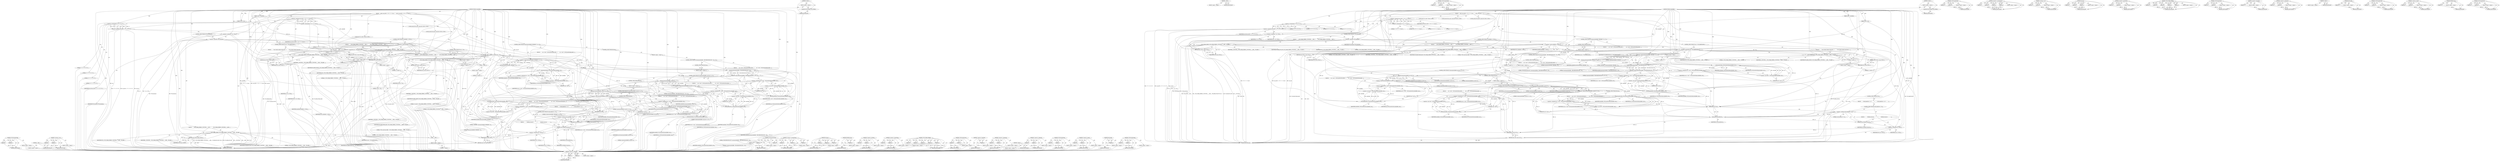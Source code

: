 digraph "_WM_ParseNewHmi" {
vulnerable_276 [label=<(METHOD,&lt;operator&gt;.notEquals)>];
vulnerable_277 [label=<(PARAM,p1)>];
vulnerable_278 [label=<(PARAM,p2)>];
vulnerable_279 [label=<(BLOCK,&lt;empty&gt;,&lt;empty&gt;)>];
vulnerable_280 [label=<(METHOD_RETURN,ANY)>];
vulnerable_227 [label=<(METHOD,__LINE__)<SUB>-1</SUB>>];
vulnerable_228 [label=<(BLOCK,&lt;empty&gt;,&lt;empty&gt;)>];
vulnerable_229 [label=<(METHOD_RETURN,ANY)>];
vulnerable_251 [label=<(METHOD,_WM_ParseNewHmp)>];
vulnerable_252 [label=<(PARAM,p1)>];
vulnerable_253 [label=<(PARAM,p2)>];
vulnerable_254 [label=<(BLOCK,&lt;empty&gt;,&lt;empty&gt;)>];
vulnerable_255 [label=<(METHOD_RETURN,ANY)>];
vulnerable_6 [label=<(METHOD,&lt;global&gt;)<SUB>1</SUB>>];
vulnerable_7 [label=<(BLOCK,&lt;empty&gt;,&lt;empty&gt;)<SUB>1</SUB>>];
vulnerable_8 [label=<(UNKNOWN,WM_SYMBOL,WM_SYMBOL)<SUB>1</SUB>>];
vulnerable_9 [label=<(METHOD,WildMidi_OpenBuffer)<SUB>1</SUB>>];
vulnerable_10 [label=<(PARAM,uint8_t *midibuffer)<SUB>1</SUB>>];
vulnerable_11 [label=<(PARAM,uint32_t size)<SUB>1</SUB>>];
vulnerable_12 [label=<(BLOCK,{
    uint8_t mus_hdr[] = { 'M', 'U', 'S', 0x1A...,{
    uint8_t mus_hdr[] = { 'M', 'U', 'S', 0x1A...)<SUB>1</SUB>>];
vulnerable_13 [label="<(LOCAL,uint8_t[4] mus_hdr: uint8_t[4])<SUB>2</SUB>>"];
vulnerable_14 [label=<(&lt;operator&gt;.assignment,mus_hdr[] = { 'M', 'U', 'S', 0x1A })<SUB>2</SUB>>];
vulnerable_15 [label=<(IDENTIFIER,mus_hdr,mus_hdr[] = { 'M', 'U', 'S', 0x1A })<SUB>2</SUB>>];
vulnerable_16 [label=<(&lt;operator&gt;.arrayInitializer,{ 'M', 'U', 'S', 0x1A })<SUB>2</SUB>>];
vulnerable_17 [label=<(LITERAL,'M',{ 'M', 'U', 'S', 0x1A })<SUB>2</SUB>>];
vulnerable_18 [label=<(LITERAL,'U',{ 'M', 'U', 'S', 0x1A })<SUB>2</SUB>>];
vulnerable_19 [label=<(LITERAL,'S',{ 'M', 'U', 'S', 0x1A })<SUB>2</SUB>>];
vulnerable_20 [label=<(LITERAL,0x1A,{ 'M', 'U', 'S', 0x1A })<SUB>2</SUB>>];
vulnerable_21 [label="<(LOCAL,uint8_t[4] xmi_hdr: uint8_t[4])<SUB>3</SUB>>"];
vulnerable_22 [label=<(&lt;operator&gt;.assignment,xmi_hdr[] = { 'F', 'O', 'R', 'M' })<SUB>3</SUB>>];
vulnerable_23 [label=<(IDENTIFIER,xmi_hdr,xmi_hdr[] = { 'F', 'O', 'R', 'M' })<SUB>3</SUB>>];
vulnerable_24 [label=<(&lt;operator&gt;.arrayInitializer,{ 'F', 'O', 'R', 'M' })<SUB>3</SUB>>];
vulnerable_25 [label=<(LITERAL,'F',{ 'F', 'O', 'R', 'M' })<SUB>3</SUB>>];
vulnerable_26 [label=<(LITERAL,'O',{ 'F', 'O', 'R', 'M' })<SUB>3</SUB>>];
vulnerable_27 [label=<(LITERAL,'R',{ 'F', 'O', 'R', 'M' })<SUB>3</SUB>>];
vulnerable_28 [label=<(LITERAL,'M',{ 'F', 'O', 'R', 'M' })<SUB>3</SUB>>];
vulnerable_29 [label="<(LOCAL,midi* ret: midi*)<SUB>4</SUB>>"];
vulnerable_30 [label=<(&lt;operator&gt;.assignment,* ret = NULL)<SUB>4</SUB>>];
vulnerable_31 [label=<(IDENTIFIER,ret,* ret = NULL)<SUB>4</SUB>>];
vulnerable_32 [label=<(IDENTIFIER,NULL,* ret = NULL)<SUB>4</SUB>>];
vulnerable_33 [label=<(CONTROL_STRUCTURE,IF,if (!WM_Initialized))<SUB>6</SUB>>];
vulnerable_34 [label=<(&lt;operator&gt;.logicalNot,!WM_Initialized)<SUB>6</SUB>>];
vulnerable_35 [label=<(IDENTIFIER,WM_Initialized,!WM_Initialized)<SUB>6</SUB>>];
vulnerable_36 [label=<(BLOCK,{
        _WM_GLOBAL_ERROR(__FUNCTION__, __LINE...,{
        _WM_GLOBAL_ERROR(__FUNCTION__, __LINE...)<SUB>6</SUB>>];
vulnerable_37 [label=<(_WM_GLOBAL_ERROR,_WM_GLOBAL_ERROR(__FUNCTION__, __LINE__, WM_ERR...)<SUB>7</SUB>>];
vulnerable_38 [label=<(IDENTIFIER,__FUNCTION__,_WM_GLOBAL_ERROR(__FUNCTION__, __LINE__, WM_ERR...)<SUB>7</SUB>>];
vulnerable_39 [label=<(__LINE__,__LINE__)<SUB>7</SUB>>];
vulnerable_40 [label=<(BLOCK,&lt;empty&gt;,&lt;empty&gt;)>];
vulnerable_41 [label=<(LITERAL,7,&lt;empty&gt;)<SUB>7</SUB>>];
vulnerable_42 [label=<(IDENTIFIER,WM_ERR_NOT_INIT,_WM_GLOBAL_ERROR(__FUNCTION__, __LINE__, WM_ERR...)<SUB>7</SUB>>];
vulnerable_43 [label=<(IDENTIFIER,NULL,_WM_GLOBAL_ERROR(__FUNCTION__, __LINE__, WM_ERR...)<SUB>7</SUB>>];
vulnerable_44 [label=<(LITERAL,0,_WM_GLOBAL_ERROR(__FUNCTION__, __LINE__, WM_ERR...)<SUB>7</SUB>>];
vulnerable_45 [label=<(RETURN,return (NULL);,return (NULL);)<SUB>8</SUB>>];
vulnerable_46 [label=<(IDENTIFIER,NULL,return (NULL);)<SUB>8</SUB>>];
vulnerable_47 [label=<(CONTROL_STRUCTURE,IF,if (midibuffer == NULL))<SUB>10</SUB>>];
vulnerable_48 [label=<(&lt;operator&gt;.equals,midibuffer == NULL)<SUB>10</SUB>>];
vulnerable_49 [label=<(IDENTIFIER,midibuffer,midibuffer == NULL)<SUB>10</SUB>>];
vulnerable_50 [label=<(IDENTIFIER,NULL,midibuffer == NULL)<SUB>10</SUB>>];
vulnerable_51 [label=<(BLOCK,{
        _WM_GLOBAL_ERROR(__FUNCTION__, __LINE...,{
        _WM_GLOBAL_ERROR(__FUNCTION__, __LINE...)<SUB>10</SUB>>];
vulnerable_52 [label=<(_WM_GLOBAL_ERROR,_WM_GLOBAL_ERROR(__FUNCTION__, __LINE__, WM_ERR...)<SUB>11</SUB>>];
vulnerable_53 [label=<(IDENTIFIER,__FUNCTION__,_WM_GLOBAL_ERROR(__FUNCTION__, __LINE__, WM_ERR...)<SUB>11</SUB>>];
vulnerable_54 [label=<(__LINE__,__LINE__)<SUB>11</SUB>>];
vulnerable_55 [label=<(BLOCK,&lt;empty&gt;,&lt;empty&gt;)>];
vulnerable_56 [label=<(LITERAL,11,&lt;empty&gt;)<SUB>11</SUB>>];
vulnerable_57 [label=<(IDENTIFIER,WM_ERR_INVALID_ARG,_WM_GLOBAL_ERROR(__FUNCTION__, __LINE__, WM_ERR...)<SUB>11</SUB>>];
vulnerable_58 [label=<(LITERAL,&quot;(NULL midi data buffer)&quot;,_WM_GLOBAL_ERROR(__FUNCTION__, __LINE__, WM_ERR...)<SUB>11</SUB>>];
vulnerable_59 [label=<(LITERAL,0,_WM_GLOBAL_ERROR(__FUNCTION__, __LINE__, WM_ERR...)<SUB>11</SUB>>];
vulnerable_60 [label=<(RETURN,return (NULL);,return (NULL);)<SUB>12</SUB>>];
vulnerable_61 [label=<(IDENTIFIER,NULL,return (NULL);)<SUB>12</SUB>>];
vulnerable_62 [label=<(CONTROL_STRUCTURE,IF,if (size &gt; WM_MAXFILESIZE))<SUB>14</SUB>>];
vulnerable_63 [label=<(&lt;operator&gt;.greaterThan,size &gt; WM_MAXFILESIZE)<SUB>14</SUB>>];
vulnerable_64 [label=<(IDENTIFIER,size,size &gt; WM_MAXFILESIZE)<SUB>14</SUB>>];
vulnerable_65 [label=<(IDENTIFIER,WM_MAXFILESIZE,size &gt; WM_MAXFILESIZE)<SUB>14</SUB>>];
vulnerable_66 [label=<(BLOCK,{
        /* don't bother loading suspiciously ...,{
        /* don't bother loading suspiciously ...)<SUB>14</SUB>>];
vulnerable_67 [label=<(_WM_GLOBAL_ERROR,_WM_GLOBAL_ERROR(__FUNCTION__, __LINE__, WM_ERR...)<SUB>16</SUB>>];
vulnerable_68 [label=<(IDENTIFIER,__FUNCTION__,_WM_GLOBAL_ERROR(__FUNCTION__, __LINE__, WM_ERR...)<SUB>16</SUB>>];
vulnerable_69 [label=<(__LINE__,__LINE__)<SUB>16</SUB>>];
vulnerable_70 [label=<(BLOCK,&lt;empty&gt;,&lt;empty&gt;)>];
vulnerable_71 [label=<(LITERAL,16,&lt;empty&gt;)<SUB>16</SUB>>];
vulnerable_72 [label=<(IDENTIFIER,WM_ERR_LONGFIL,_WM_GLOBAL_ERROR(__FUNCTION__, __LINE__, WM_ERR...)<SUB>16</SUB>>];
vulnerable_73 [label=<(IDENTIFIER,NULL,_WM_GLOBAL_ERROR(__FUNCTION__, __LINE__, WM_ERR...)<SUB>16</SUB>>];
vulnerable_74 [label=<(LITERAL,0,_WM_GLOBAL_ERROR(__FUNCTION__, __LINE__, WM_ERR...)<SUB>16</SUB>>];
vulnerable_75 [label=<(RETURN,return (NULL);,return (NULL);)<SUB>17</SUB>>];
vulnerable_76 [label=<(IDENTIFIER,NULL,return (NULL);)<SUB>17</SUB>>];
vulnerable_77 [label=<(CONTROL_STRUCTURE,IF,if (memcmp(midibuffer,&quot;HMIMIDIP&quot;, 8) == 0))<SUB>19</SUB>>];
vulnerable_78 [label=<(&lt;operator&gt;.equals,memcmp(midibuffer,&quot;HMIMIDIP&quot;, 8) == 0)<SUB>19</SUB>>];
vulnerable_79 [label=<(memcmp,memcmp(midibuffer,&quot;HMIMIDIP&quot;, 8))<SUB>19</SUB>>];
vulnerable_80 [label=<(IDENTIFIER,midibuffer,memcmp(midibuffer,&quot;HMIMIDIP&quot;, 8))<SUB>19</SUB>>];
vulnerable_81 [label=<(LITERAL,&quot;HMIMIDIP&quot;,memcmp(midibuffer,&quot;HMIMIDIP&quot;, 8))<SUB>19</SUB>>];
vulnerable_82 [label=<(LITERAL,8,memcmp(midibuffer,&quot;HMIMIDIP&quot;, 8))<SUB>19</SUB>>];
vulnerable_83 [label=<(LITERAL,0,memcmp(midibuffer,&quot;HMIMIDIP&quot;, 8) == 0)<SUB>19</SUB>>];
vulnerable_84 [label=<(BLOCK,{
         ret = (void *) _WM_ParseNewHmp(midib...,{
         ret = (void *) _WM_ParseNewHmp(midib...)<SUB>19</SUB>>];
vulnerable_85 [label=<(&lt;operator&gt;.assignment,ret = (void *) _WM_ParseNewHmp(midibuffer, size))<SUB>20</SUB>>];
vulnerable_86 [label=<(IDENTIFIER,ret,ret = (void *) _WM_ParseNewHmp(midibuffer, size))<SUB>20</SUB>>];
vulnerable_87 [label=<(&lt;operator&gt;.cast,(void *) _WM_ParseNewHmp(midibuffer, size))<SUB>20</SUB>>];
vulnerable_88 [label=<(UNKNOWN,void *,void *)<SUB>20</SUB>>];
vulnerable_89 [label=<(_WM_ParseNewHmp,_WM_ParseNewHmp(midibuffer, size))<SUB>20</SUB>>];
vulnerable_90 [label=<(IDENTIFIER,midibuffer,_WM_ParseNewHmp(midibuffer, size))<SUB>20</SUB>>];
vulnerable_91 [label=<(IDENTIFIER,size,_WM_ParseNewHmp(midibuffer, size))<SUB>20</SUB>>];
vulnerable_92 [label=<(CONTROL_STRUCTURE,ELSE,else)<SUB>21</SUB>>];
vulnerable_93 [label=<(BLOCK,&lt;empty&gt;,&lt;empty&gt;)<SUB>21</SUB>>];
vulnerable_94 [label=<(CONTROL_STRUCTURE,IF,if (memcmp(midibuffer, &quot;HMI-MIDISONG061595&quot;, 18) == 0))<SUB>21</SUB>>];
vulnerable_95 [label=<(&lt;operator&gt;.equals,memcmp(midibuffer, &quot;HMI-MIDISONG061595&quot;, 18) == 0)<SUB>21</SUB>>];
vulnerable_96 [label=<(memcmp,memcmp(midibuffer, &quot;HMI-MIDISONG061595&quot;, 18))<SUB>21</SUB>>];
vulnerable_97 [label=<(IDENTIFIER,midibuffer,memcmp(midibuffer, &quot;HMI-MIDISONG061595&quot;, 18))<SUB>21</SUB>>];
vulnerable_98 [label=<(LITERAL,&quot;HMI-MIDISONG061595&quot;,memcmp(midibuffer, &quot;HMI-MIDISONG061595&quot;, 18))<SUB>21</SUB>>];
vulnerable_99 [label=<(LITERAL,18,memcmp(midibuffer, &quot;HMI-MIDISONG061595&quot;, 18))<SUB>21</SUB>>];
vulnerable_100 [label=<(LITERAL,0,memcmp(midibuffer, &quot;HMI-MIDISONG061595&quot;, 18) == 0)<SUB>21</SUB>>];
vulnerable_101 [label=<(BLOCK,{
        ret = (void *) _WM_ParseNewHmi(midibu...,{
        ret = (void *) _WM_ParseNewHmi(midibu...)<SUB>21</SUB>>];
vulnerable_102 [label=<(&lt;operator&gt;.assignment,ret = (void *) _WM_ParseNewHmi(midibuffer, size))<SUB>22</SUB>>];
vulnerable_103 [label=<(IDENTIFIER,ret,ret = (void *) _WM_ParseNewHmi(midibuffer, size))<SUB>22</SUB>>];
vulnerable_104 [label=<(&lt;operator&gt;.cast,(void *) _WM_ParseNewHmi(midibuffer, size))<SUB>22</SUB>>];
vulnerable_105 [label=<(UNKNOWN,void *,void *)<SUB>22</SUB>>];
vulnerable_106 [label=<(_WM_ParseNewHmi,_WM_ParseNewHmi(midibuffer, size))<SUB>22</SUB>>];
vulnerable_107 [label=<(IDENTIFIER,midibuffer,_WM_ParseNewHmi(midibuffer, size))<SUB>22</SUB>>];
vulnerable_108 [label=<(IDENTIFIER,size,_WM_ParseNewHmi(midibuffer, size))<SUB>22</SUB>>];
vulnerable_109 [label=<(CONTROL_STRUCTURE,ELSE,else)<SUB>23</SUB>>];
vulnerable_110 [label=<(BLOCK,&lt;empty&gt;,&lt;empty&gt;)<SUB>23</SUB>>];
vulnerable_111 [label=<(CONTROL_STRUCTURE,IF,if (memcmp(midibuffer, mus_hdr, 4) == 0))<SUB>23</SUB>>];
vulnerable_112 [label=<(&lt;operator&gt;.equals,memcmp(midibuffer, mus_hdr, 4) == 0)<SUB>23</SUB>>];
vulnerable_113 [label=<(memcmp,memcmp(midibuffer, mus_hdr, 4))<SUB>23</SUB>>];
vulnerable_114 [label=<(IDENTIFIER,midibuffer,memcmp(midibuffer, mus_hdr, 4))<SUB>23</SUB>>];
vulnerable_115 [label=<(IDENTIFIER,mus_hdr,memcmp(midibuffer, mus_hdr, 4))<SUB>23</SUB>>];
vulnerable_116 [label=<(LITERAL,4,memcmp(midibuffer, mus_hdr, 4))<SUB>23</SUB>>];
vulnerable_117 [label=<(LITERAL,0,memcmp(midibuffer, mus_hdr, 4) == 0)<SUB>23</SUB>>];
vulnerable_118 [label=<(BLOCK,{
        ret = (void *) _WM_ParseNewMus(midibu...,{
        ret = (void *) _WM_ParseNewMus(midibu...)<SUB>23</SUB>>];
vulnerable_119 [label=<(&lt;operator&gt;.assignment,ret = (void *) _WM_ParseNewMus(midibuffer, size))<SUB>24</SUB>>];
vulnerable_120 [label=<(IDENTIFIER,ret,ret = (void *) _WM_ParseNewMus(midibuffer, size))<SUB>24</SUB>>];
vulnerable_121 [label=<(&lt;operator&gt;.cast,(void *) _WM_ParseNewMus(midibuffer, size))<SUB>24</SUB>>];
vulnerable_122 [label=<(UNKNOWN,void *,void *)<SUB>24</SUB>>];
vulnerable_123 [label=<(_WM_ParseNewMus,_WM_ParseNewMus(midibuffer, size))<SUB>24</SUB>>];
vulnerable_124 [label=<(IDENTIFIER,midibuffer,_WM_ParseNewMus(midibuffer, size))<SUB>24</SUB>>];
vulnerable_125 [label=<(IDENTIFIER,size,_WM_ParseNewMus(midibuffer, size))<SUB>24</SUB>>];
vulnerable_126 [label=<(CONTROL_STRUCTURE,ELSE,else)<SUB>25</SUB>>];
vulnerable_127 [label=<(BLOCK,&lt;empty&gt;,&lt;empty&gt;)<SUB>25</SUB>>];
vulnerable_128 [label=<(CONTROL_STRUCTURE,IF,if (memcmp(midibuffer, xmi_hdr, 4) == 0))<SUB>25</SUB>>];
vulnerable_129 [label=<(&lt;operator&gt;.equals,memcmp(midibuffer, xmi_hdr, 4) == 0)<SUB>25</SUB>>];
vulnerable_130 [label=<(memcmp,memcmp(midibuffer, xmi_hdr, 4))<SUB>25</SUB>>];
vulnerable_131 [label=<(IDENTIFIER,midibuffer,memcmp(midibuffer, xmi_hdr, 4))<SUB>25</SUB>>];
vulnerable_132 [label=<(IDENTIFIER,xmi_hdr,memcmp(midibuffer, xmi_hdr, 4))<SUB>25</SUB>>];
vulnerable_133 [label=<(LITERAL,4,memcmp(midibuffer, xmi_hdr, 4))<SUB>25</SUB>>];
vulnerable_134 [label=<(LITERAL,0,memcmp(midibuffer, xmi_hdr, 4) == 0)<SUB>25</SUB>>];
vulnerable_135 [label=<(BLOCK,{
        ret = (void *) _WM_ParseNewXmi(midibu...,{
        ret = (void *) _WM_ParseNewXmi(midibu...)<SUB>25</SUB>>];
vulnerable_136 [label=<(&lt;operator&gt;.assignment,ret = (void *) _WM_ParseNewXmi(midibuffer, size))<SUB>26</SUB>>];
vulnerable_137 [label=<(IDENTIFIER,ret,ret = (void *) _WM_ParseNewXmi(midibuffer, size))<SUB>26</SUB>>];
vulnerable_138 [label=<(&lt;operator&gt;.cast,(void *) _WM_ParseNewXmi(midibuffer, size))<SUB>26</SUB>>];
vulnerable_139 [label=<(UNKNOWN,void *,void *)<SUB>26</SUB>>];
vulnerable_140 [label=<(_WM_ParseNewXmi,_WM_ParseNewXmi(midibuffer, size))<SUB>26</SUB>>];
vulnerable_141 [label=<(IDENTIFIER,midibuffer,_WM_ParseNewXmi(midibuffer, size))<SUB>26</SUB>>];
vulnerable_142 [label=<(IDENTIFIER,size,_WM_ParseNewXmi(midibuffer, size))<SUB>26</SUB>>];
vulnerable_143 [label=<(CONTROL_STRUCTURE,ELSE,else)<SUB>27</SUB>>];
vulnerable_144 [label=<(BLOCK,{
        ret = (void *) _WM_ParseNewMidi(midib...,{
        ret = (void *) _WM_ParseNewMidi(midib...)<SUB>27</SUB>>];
vulnerable_145 [label=<(&lt;operator&gt;.assignment,ret = (void *) _WM_ParseNewMidi(midibuffer, size))<SUB>28</SUB>>];
vulnerable_146 [label=<(IDENTIFIER,ret,ret = (void *) _WM_ParseNewMidi(midibuffer, size))<SUB>28</SUB>>];
vulnerable_147 [label=<(&lt;operator&gt;.cast,(void *) _WM_ParseNewMidi(midibuffer, size))<SUB>28</SUB>>];
vulnerable_148 [label=<(UNKNOWN,void *,void *)<SUB>28</SUB>>];
vulnerable_149 [label=<(_WM_ParseNewMidi,_WM_ParseNewMidi(midibuffer, size))<SUB>28</SUB>>];
vulnerable_150 [label=<(IDENTIFIER,midibuffer,_WM_ParseNewMidi(midibuffer, size))<SUB>28</SUB>>];
vulnerable_151 [label=<(IDENTIFIER,size,_WM_ParseNewMidi(midibuffer, size))<SUB>28</SUB>>];
vulnerable_152 [label=<(CONTROL_STRUCTURE,IF,if (ret))<SUB>31</SUB>>];
vulnerable_153 [label=<(IDENTIFIER,ret,if (ret))<SUB>31</SUB>>];
vulnerable_154 [label=<(BLOCK,{
        if (add_handle(ret) != 0) {
         ...,{
        if (add_handle(ret) != 0) {
         ...)<SUB>31</SUB>>];
vulnerable_155 [label=<(CONTROL_STRUCTURE,IF,if (add_handle(ret) != 0))<SUB>32</SUB>>];
vulnerable_156 [label=<(&lt;operator&gt;.notEquals,add_handle(ret) != 0)<SUB>32</SUB>>];
vulnerable_157 [label=<(add_handle,add_handle(ret))<SUB>32</SUB>>];
vulnerable_158 [label=<(IDENTIFIER,ret,add_handle(ret))<SUB>32</SUB>>];
vulnerable_159 [label=<(LITERAL,0,add_handle(ret) != 0)<SUB>32</SUB>>];
vulnerable_160 [label=<(BLOCK,{
            WildMidi_Close(ret);
            ...,{
            WildMidi_Close(ret);
            ...)<SUB>32</SUB>>];
vulnerable_161 [label=<(WildMidi_Close,WildMidi_Close(ret))<SUB>33</SUB>>];
vulnerable_162 [label=<(IDENTIFIER,ret,WildMidi_Close(ret))<SUB>33</SUB>>];
vulnerable_163 [label=<(&lt;operator&gt;.assignment,ret = NULL)<SUB>34</SUB>>];
vulnerable_164 [label=<(IDENTIFIER,ret,ret = NULL)<SUB>34</SUB>>];
vulnerable_165 [label=<(IDENTIFIER,NULL,ret = NULL)<SUB>34</SUB>>];
vulnerable_166 [label=<(RETURN,return (ret);,return (ret);)<SUB>38</SUB>>];
vulnerable_167 [label=<(IDENTIFIER,ret,return (ret);)<SUB>38</SUB>>];
vulnerable_168 [label=<(METHOD_RETURN,midi)<SUB>1</SUB>>];
vulnerable_170 [label=<(METHOD_RETURN,ANY)<SUB>1</SUB>>];
vulnerable_256 [label=<(METHOD,_WM_ParseNewHmi)>];
vulnerable_257 [label=<(PARAM,p1)>];
vulnerable_258 [label=<(PARAM,p2)>];
vulnerable_259 [label=<(BLOCK,&lt;empty&gt;,&lt;empty&gt;)>];
vulnerable_260 [label=<(METHOD_RETURN,ANY)>];
vulnerable_208 [label=<(METHOD,&lt;operator&gt;.arrayInitializer)>];
vulnerable_209 [label=<(PARAM,p1)>];
vulnerable_210 [label=<(PARAM,p2)>];
vulnerable_211 [label=<(PARAM,p3)>];
vulnerable_212 [label=<(PARAM,p4)>];
vulnerable_213 [label=<(BLOCK,&lt;empty&gt;,&lt;empty&gt;)>];
vulnerable_214 [label=<(METHOD_RETURN,ANY)>];
vulnerable_246 [label=<(METHOD,&lt;operator&gt;.cast)>];
vulnerable_247 [label=<(PARAM,p1)>];
vulnerable_248 [label=<(PARAM,p2)>];
vulnerable_249 [label=<(BLOCK,&lt;empty&gt;,&lt;empty&gt;)>];
vulnerable_250 [label=<(METHOD_RETURN,ANY)>];
vulnerable_240 [label=<(METHOD,memcmp)>];
vulnerable_241 [label=<(PARAM,p1)>];
vulnerable_242 [label=<(PARAM,p2)>];
vulnerable_243 [label=<(PARAM,p3)>];
vulnerable_244 [label=<(BLOCK,&lt;empty&gt;,&lt;empty&gt;)>];
vulnerable_245 [label=<(METHOD_RETURN,ANY)>];
vulnerable_235 [label=<(METHOD,&lt;operator&gt;.greaterThan)>];
vulnerable_236 [label=<(PARAM,p1)>];
vulnerable_237 [label=<(PARAM,p2)>];
vulnerable_238 [label=<(BLOCK,&lt;empty&gt;,&lt;empty&gt;)>];
vulnerable_239 [label=<(METHOD_RETURN,ANY)>];
vulnerable_219 [label=<(METHOD,_WM_GLOBAL_ERROR)>];
vulnerable_220 [label=<(PARAM,p1)>];
vulnerable_221 [label=<(PARAM,p2)>];
vulnerable_222 [label=<(PARAM,p3)>];
vulnerable_223 [label=<(PARAM,p4)>];
vulnerable_224 [label=<(PARAM,p5)>];
vulnerable_225 [label=<(BLOCK,&lt;empty&gt;,&lt;empty&gt;)>];
vulnerable_226 [label=<(METHOD_RETURN,ANY)>];
vulnerable_266 [label=<(METHOD,_WM_ParseNewXmi)>];
vulnerable_267 [label=<(PARAM,p1)>];
vulnerable_268 [label=<(PARAM,p2)>];
vulnerable_269 [label=<(BLOCK,&lt;empty&gt;,&lt;empty&gt;)>];
vulnerable_270 [label=<(METHOD_RETURN,ANY)>];
vulnerable_215 [label=<(METHOD,&lt;operator&gt;.logicalNot)>];
vulnerable_216 [label=<(PARAM,p1)>];
vulnerable_217 [label=<(BLOCK,&lt;empty&gt;,&lt;empty&gt;)>];
vulnerable_218 [label=<(METHOD_RETURN,ANY)>];
vulnerable_203 [label=<(METHOD,&lt;operator&gt;.assignment)>];
vulnerable_204 [label=<(PARAM,p1)>];
vulnerable_205 [label=<(PARAM,p2)>];
vulnerable_206 [label=<(BLOCK,&lt;empty&gt;,&lt;empty&gt;)>];
vulnerable_207 [label=<(METHOD_RETURN,ANY)>];
vulnerable_197 [label=<(METHOD,&lt;global&gt;)<SUB>1</SUB>>];
vulnerable_198 [label=<(BLOCK,&lt;empty&gt;,&lt;empty&gt;)>];
vulnerable_199 [label=<(METHOD_RETURN,ANY)>];
vulnerable_281 [label=<(METHOD,add_handle)>];
vulnerable_282 [label=<(PARAM,p1)>];
vulnerable_283 [label=<(BLOCK,&lt;empty&gt;,&lt;empty&gt;)>];
vulnerable_284 [label=<(METHOD_RETURN,ANY)>];
vulnerable_271 [label=<(METHOD,_WM_ParseNewMidi)>];
vulnerable_272 [label=<(PARAM,p1)>];
vulnerable_273 [label=<(PARAM,p2)>];
vulnerable_274 [label=<(BLOCK,&lt;empty&gt;,&lt;empty&gt;)>];
vulnerable_275 [label=<(METHOD_RETURN,ANY)>];
vulnerable_230 [label=<(METHOD,&lt;operator&gt;.equals)>];
vulnerable_231 [label=<(PARAM,p1)>];
vulnerable_232 [label=<(PARAM,p2)>];
vulnerable_233 [label=<(BLOCK,&lt;empty&gt;,&lt;empty&gt;)>];
vulnerable_234 [label=<(METHOD_RETURN,ANY)>];
vulnerable_285 [label=<(METHOD,WildMidi_Close)>];
vulnerable_286 [label=<(PARAM,p1)>];
vulnerable_287 [label=<(BLOCK,&lt;empty&gt;,&lt;empty&gt;)>];
vulnerable_288 [label=<(METHOD_RETURN,ANY)>];
vulnerable_261 [label=<(METHOD,_WM_ParseNewMus)>];
vulnerable_262 [label=<(PARAM,p1)>];
vulnerable_263 [label=<(PARAM,p2)>];
vulnerable_264 [label=<(BLOCK,&lt;empty&gt;,&lt;empty&gt;)>];
vulnerable_265 [label=<(METHOD_RETURN,ANY)>];
fixed_293 [label=<(METHOD,_WM_ParseNewMidi)>];
fixed_294 [label=<(PARAM,p1)>];
fixed_295 [label=<(PARAM,p2)>];
fixed_296 [label=<(BLOCK,&lt;empty&gt;,&lt;empty&gt;)>];
fixed_297 [label=<(METHOD_RETURN,ANY)>];
fixed_244 [label=<(METHOD,__LINE__)<SUB>-1</SUB>>];
fixed_245 [label=<(BLOCK,&lt;empty&gt;,&lt;empty&gt;)>];
fixed_246 [label=<(METHOD_RETURN,ANY)>];
fixed_268 [label=<(METHOD,&lt;operator&gt;.cast)>];
fixed_269 [label=<(PARAM,p1)>];
fixed_270 [label=<(PARAM,p2)>];
fixed_271 [label=<(BLOCK,&lt;empty&gt;,&lt;empty&gt;)>];
fixed_272 [label=<(METHOD_RETURN,ANY)>];
fixed_6 [label=<(METHOD,&lt;global&gt;)<SUB>1</SUB>>];
fixed_7 [label=<(BLOCK,&lt;empty&gt;,&lt;empty&gt;)<SUB>1</SUB>>];
fixed_8 [label=<(UNKNOWN,WM_SYMBOL,WM_SYMBOL)<SUB>1</SUB>>];
fixed_9 [label=<(METHOD,WildMidi_OpenBuffer)<SUB>1</SUB>>];
fixed_10 [label=<(PARAM,uint8_t *midibuffer)<SUB>1</SUB>>];
fixed_11 [label=<(PARAM,uint32_t size)<SUB>1</SUB>>];
fixed_12 [label=<(BLOCK,{
    uint8_t mus_hdr[] = { 'M', 'U', 'S', 0x1A...,{
    uint8_t mus_hdr[] = { 'M', 'U', 'S', 0x1A...)<SUB>1</SUB>>];
fixed_13 [label="<(LOCAL,uint8_t[4] mus_hdr: uint8_t[4])<SUB>2</SUB>>"];
fixed_14 [label=<(&lt;operator&gt;.assignment,mus_hdr[] = { 'M', 'U', 'S', 0x1A })<SUB>2</SUB>>];
fixed_15 [label=<(IDENTIFIER,mus_hdr,mus_hdr[] = { 'M', 'U', 'S', 0x1A })<SUB>2</SUB>>];
fixed_16 [label=<(&lt;operator&gt;.arrayInitializer,{ 'M', 'U', 'S', 0x1A })<SUB>2</SUB>>];
fixed_17 [label=<(LITERAL,'M',{ 'M', 'U', 'S', 0x1A })<SUB>2</SUB>>];
fixed_18 [label=<(LITERAL,'U',{ 'M', 'U', 'S', 0x1A })<SUB>2</SUB>>];
fixed_19 [label=<(LITERAL,'S',{ 'M', 'U', 'S', 0x1A })<SUB>2</SUB>>];
fixed_20 [label=<(LITERAL,0x1A,{ 'M', 'U', 'S', 0x1A })<SUB>2</SUB>>];
fixed_21 [label="<(LOCAL,uint8_t[4] xmi_hdr: uint8_t[4])<SUB>3</SUB>>"];
fixed_22 [label=<(&lt;operator&gt;.assignment,xmi_hdr[] = { 'F', 'O', 'R', 'M' })<SUB>3</SUB>>];
fixed_23 [label=<(IDENTIFIER,xmi_hdr,xmi_hdr[] = { 'F', 'O', 'R', 'M' })<SUB>3</SUB>>];
fixed_24 [label=<(&lt;operator&gt;.arrayInitializer,{ 'F', 'O', 'R', 'M' })<SUB>3</SUB>>];
fixed_25 [label=<(LITERAL,'F',{ 'F', 'O', 'R', 'M' })<SUB>3</SUB>>];
fixed_26 [label=<(LITERAL,'O',{ 'F', 'O', 'R', 'M' })<SUB>3</SUB>>];
fixed_27 [label=<(LITERAL,'R',{ 'F', 'O', 'R', 'M' })<SUB>3</SUB>>];
fixed_28 [label=<(LITERAL,'M',{ 'F', 'O', 'R', 'M' })<SUB>3</SUB>>];
fixed_29 [label="<(LOCAL,midi* ret: midi*)<SUB>4</SUB>>"];
fixed_30 [label=<(&lt;operator&gt;.assignment,* ret = NULL)<SUB>4</SUB>>];
fixed_31 [label=<(IDENTIFIER,ret,* ret = NULL)<SUB>4</SUB>>];
fixed_32 [label=<(IDENTIFIER,NULL,* ret = NULL)<SUB>4</SUB>>];
fixed_33 [label=<(CONTROL_STRUCTURE,IF,if (!WM_Initialized))<SUB>6</SUB>>];
fixed_34 [label=<(&lt;operator&gt;.logicalNot,!WM_Initialized)<SUB>6</SUB>>];
fixed_35 [label=<(IDENTIFIER,WM_Initialized,!WM_Initialized)<SUB>6</SUB>>];
fixed_36 [label=<(BLOCK,{
        _WM_GLOBAL_ERROR(__FUNCTION__, __LINE...,{
        _WM_GLOBAL_ERROR(__FUNCTION__, __LINE...)<SUB>6</SUB>>];
fixed_37 [label=<(_WM_GLOBAL_ERROR,_WM_GLOBAL_ERROR(__FUNCTION__, __LINE__, WM_ERR...)<SUB>7</SUB>>];
fixed_38 [label=<(IDENTIFIER,__FUNCTION__,_WM_GLOBAL_ERROR(__FUNCTION__, __LINE__, WM_ERR...)<SUB>7</SUB>>];
fixed_39 [label=<(__LINE__,__LINE__)<SUB>7</SUB>>];
fixed_40 [label=<(BLOCK,&lt;empty&gt;,&lt;empty&gt;)>];
fixed_41 [label=<(LITERAL,7,&lt;empty&gt;)<SUB>7</SUB>>];
fixed_42 [label=<(IDENTIFIER,WM_ERR_NOT_INIT,_WM_GLOBAL_ERROR(__FUNCTION__, __LINE__, WM_ERR...)<SUB>7</SUB>>];
fixed_43 [label=<(IDENTIFIER,NULL,_WM_GLOBAL_ERROR(__FUNCTION__, __LINE__, WM_ERR...)<SUB>7</SUB>>];
fixed_44 [label=<(LITERAL,0,_WM_GLOBAL_ERROR(__FUNCTION__, __LINE__, WM_ERR...)<SUB>7</SUB>>];
fixed_45 [label=<(RETURN,return (NULL);,return (NULL);)<SUB>8</SUB>>];
fixed_46 [label=<(IDENTIFIER,NULL,return (NULL);)<SUB>8</SUB>>];
fixed_47 [label=<(CONTROL_STRUCTURE,IF,if (midibuffer == NULL))<SUB>10</SUB>>];
fixed_48 [label=<(&lt;operator&gt;.equals,midibuffer == NULL)<SUB>10</SUB>>];
fixed_49 [label=<(IDENTIFIER,midibuffer,midibuffer == NULL)<SUB>10</SUB>>];
fixed_50 [label=<(IDENTIFIER,NULL,midibuffer == NULL)<SUB>10</SUB>>];
fixed_51 [label=<(BLOCK,{
        _WM_GLOBAL_ERROR(__FUNCTION__, __LINE...,{
        _WM_GLOBAL_ERROR(__FUNCTION__, __LINE...)<SUB>10</SUB>>];
fixed_52 [label=<(_WM_GLOBAL_ERROR,_WM_GLOBAL_ERROR(__FUNCTION__, __LINE__, WM_ERR...)<SUB>11</SUB>>];
fixed_53 [label=<(IDENTIFIER,__FUNCTION__,_WM_GLOBAL_ERROR(__FUNCTION__, __LINE__, WM_ERR...)<SUB>11</SUB>>];
fixed_54 [label=<(__LINE__,__LINE__)<SUB>11</SUB>>];
fixed_55 [label=<(BLOCK,&lt;empty&gt;,&lt;empty&gt;)>];
fixed_56 [label=<(LITERAL,11,&lt;empty&gt;)<SUB>11</SUB>>];
fixed_57 [label=<(IDENTIFIER,WM_ERR_INVALID_ARG,_WM_GLOBAL_ERROR(__FUNCTION__, __LINE__, WM_ERR...)<SUB>11</SUB>>];
fixed_58 [label=<(LITERAL,&quot;(NULL midi data buffer)&quot;,_WM_GLOBAL_ERROR(__FUNCTION__, __LINE__, WM_ERR...)<SUB>11</SUB>>];
fixed_59 [label=<(LITERAL,0,_WM_GLOBAL_ERROR(__FUNCTION__, __LINE__, WM_ERR...)<SUB>11</SUB>>];
fixed_60 [label=<(RETURN,return (NULL);,return (NULL);)<SUB>12</SUB>>];
fixed_61 [label=<(IDENTIFIER,NULL,return (NULL);)<SUB>12</SUB>>];
fixed_62 [label=<(CONTROL_STRUCTURE,IF,if (size &gt; WM_MAXFILESIZE))<SUB>14</SUB>>];
fixed_63 [label=<(&lt;operator&gt;.greaterThan,size &gt; WM_MAXFILESIZE)<SUB>14</SUB>>];
fixed_64 [label=<(IDENTIFIER,size,size &gt; WM_MAXFILESIZE)<SUB>14</SUB>>];
fixed_65 [label=<(IDENTIFIER,WM_MAXFILESIZE,size &gt; WM_MAXFILESIZE)<SUB>14</SUB>>];
fixed_66 [label=<(BLOCK,{
        /* don't bother loading suspiciously ...,{
        /* don't bother loading suspiciously ...)<SUB>14</SUB>>];
fixed_67 [label=<(_WM_GLOBAL_ERROR,_WM_GLOBAL_ERROR(__FUNCTION__, __LINE__, WM_ERR...)<SUB>16</SUB>>];
fixed_68 [label=<(IDENTIFIER,__FUNCTION__,_WM_GLOBAL_ERROR(__FUNCTION__, __LINE__, WM_ERR...)<SUB>16</SUB>>];
fixed_69 [label=<(__LINE__,__LINE__)<SUB>16</SUB>>];
fixed_70 [label=<(BLOCK,&lt;empty&gt;,&lt;empty&gt;)>];
fixed_71 [label=<(LITERAL,16,&lt;empty&gt;)<SUB>16</SUB>>];
fixed_72 [label=<(IDENTIFIER,WM_ERR_LONGFIL,_WM_GLOBAL_ERROR(__FUNCTION__, __LINE__, WM_ERR...)<SUB>16</SUB>>];
fixed_73 [label=<(IDENTIFIER,NULL,_WM_GLOBAL_ERROR(__FUNCTION__, __LINE__, WM_ERR...)<SUB>16</SUB>>];
fixed_74 [label=<(LITERAL,0,_WM_GLOBAL_ERROR(__FUNCTION__, __LINE__, WM_ERR...)<SUB>16</SUB>>];
fixed_75 [label=<(RETURN,return (NULL);,return (NULL);)<SUB>17</SUB>>];
fixed_76 [label=<(IDENTIFIER,NULL,return (NULL);)<SUB>17</SUB>>];
fixed_77 [label=<(CONTROL_STRUCTURE,IF,if (size &lt; 18))<SUB>19</SUB>>];
fixed_78 [label=<(&lt;operator&gt;.lessThan,size &lt; 18)<SUB>19</SUB>>];
fixed_79 [label=<(IDENTIFIER,size,size &lt; 18)<SUB>19</SUB>>];
fixed_80 [label=<(LITERAL,18,size &lt; 18)<SUB>19</SUB>>];
fixed_81 [label=<(BLOCK,{
        _WM_GLOBAL_ERROR(__FUNCTION__, __LINE...,{
        _WM_GLOBAL_ERROR(__FUNCTION__, __LINE...)<SUB>19</SUB>>];
fixed_82 [label=<(_WM_GLOBAL_ERROR,_WM_GLOBAL_ERROR(__FUNCTION__, __LINE__, WM_ERR...)<SUB>20</SUB>>];
fixed_83 [label=<(IDENTIFIER,__FUNCTION__,_WM_GLOBAL_ERROR(__FUNCTION__, __LINE__, WM_ERR...)<SUB>20</SUB>>];
fixed_84 [label=<(__LINE__,__LINE__)<SUB>20</SUB>>];
fixed_85 [label=<(BLOCK,&lt;empty&gt;,&lt;empty&gt;)>];
fixed_86 [label=<(LITERAL,20,&lt;empty&gt;)<SUB>20</SUB>>];
fixed_87 [label=<(IDENTIFIER,WM_ERR_CORUPT,_WM_GLOBAL_ERROR(__FUNCTION__, __LINE__, WM_ERR...)<SUB>20</SUB>>];
fixed_88 [label=<(LITERAL,&quot;(too short)&quot;,_WM_GLOBAL_ERROR(__FUNCTION__, __LINE__, WM_ERR...)<SUB>20</SUB>>];
fixed_89 [label=<(LITERAL,0,_WM_GLOBAL_ERROR(__FUNCTION__, __LINE__, WM_ERR...)<SUB>20</SUB>>];
fixed_90 [label=<(RETURN,return (NULL);,return (NULL);)<SUB>21</SUB>>];
fixed_91 [label=<(IDENTIFIER,NULL,return (NULL);)<SUB>21</SUB>>];
fixed_92 [label=<(CONTROL_STRUCTURE,IF,if (memcmp(midibuffer,&quot;HMIMIDIP&quot;, 8) == 0))<SUB>23</SUB>>];
fixed_93 [label=<(&lt;operator&gt;.equals,memcmp(midibuffer,&quot;HMIMIDIP&quot;, 8) == 0)<SUB>23</SUB>>];
fixed_94 [label=<(memcmp,memcmp(midibuffer,&quot;HMIMIDIP&quot;, 8))<SUB>23</SUB>>];
fixed_95 [label=<(IDENTIFIER,midibuffer,memcmp(midibuffer,&quot;HMIMIDIP&quot;, 8))<SUB>23</SUB>>];
fixed_96 [label=<(LITERAL,&quot;HMIMIDIP&quot;,memcmp(midibuffer,&quot;HMIMIDIP&quot;, 8))<SUB>23</SUB>>];
fixed_97 [label=<(LITERAL,8,memcmp(midibuffer,&quot;HMIMIDIP&quot;, 8))<SUB>23</SUB>>];
fixed_98 [label=<(LITERAL,0,memcmp(midibuffer,&quot;HMIMIDIP&quot;, 8) == 0)<SUB>23</SUB>>];
fixed_99 [label=<(BLOCK,{
         ret = (void *) _WM_ParseNewHmp(midib...,{
         ret = (void *) _WM_ParseNewHmp(midib...)<SUB>23</SUB>>];
fixed_100 [label=<(&lt;operator&gt;.assignment,ret = (void *) _WM_ParseNewHmp(midibuffer, size))<SUB>24</SUB>>];
fixed_101 [label=<(IDENTIFIER,ret,ret = (void *) _WM_ParseNewHmp(midibuffer, size))<SUB>24</SUB>>];
fixed_102 [label=<(&lt;operator&gt;.cast,(void *) _WM_ParseNewHmp(midibuffer, size))<SUB>24</SUB>>];
fixed_103 [label=<(UNKNOWN,void *,void *)<SUB>24</SUB>>];
fixed_104 [label=<(_WM_ParseNewHmp,_WM_ParseNewHmp(midibuffer, size))<SUB>24</SUB>>];
fixed_105 [label=<(IDENTIFIER,midibuffer,_WM_ParseNewHmp(midibuffer, size))<SUB>24</SUB>>];
fixed_106 [label=<(IDENTIFIER,size,_WM_ParseNewHmp(midibuffer, size))<SUB>24</SUB>>];
fixed_107 [label=<(CONTROL_STRUCTURE,ELSE,else)<SUB>25</SUB>>];
fixed_108 [label=<(BLOCK,&lt;empty&gt;,&lt;empty&gt;)<SUB>25</SUB>>];
fixed_109 [label=<(CONTROL_STRUCTURE,IF,if (memcmp(midibuffer, &quot;HMI-MIDISONG061595&quot;, 18) == 0))<SUB>25</SUB>>];
fixed_110 [label=<(&lt;operator&gt;.equals,memcmp(midibuffer, &quot;HMI-MIDISONG061595&quot;, 18) == 0)<SUB>25</SUB>>];
fixed_111 [label=<(memcmp,memcmp(midibuffer, &quot;HMI-MIDISONG061595&quot;, 18))<SUB>25</SUB>>];
fixed_112 [label=<(IDENTIFIER,midibuffer,memcmp(midibuffer, &quot;HMI-MIDISONG061595&quot;, 18))<SUB>25</SUB>>];
fixed_113 [label=<(LITERAL,&quot;HMI-MIDISONG061595&quot;,memcmp(midibuffer, &quot;HMI-MIDISONG061595&quot;, 18))<SUB>25</SUB>>];
fixed_114 [label=<(LITERAL,18,memcmp(midibuffer, &quot;HMI-MIDISONG061595&quot;, 18))<SUB>25</SUB>>];
fixed_115 [label=<(LITERAL,0,memcmp(midibuffer, &quot;HMI-MIDISONG061595&quot;, 18) == 0)<SUB>25</SUB>>];
fixed_116 [label=<(BLOCK,{
        ret = (void *) _WM_ParseNewHmi(midibu...,{
        ret = (void *) _WM_ParseNewHmi(midibu...)<SUB>25</SUB>>];
fixed_117 [label=<(&lt;operator&gt;.assignment,ret = (void *) _WM_ParseNewHmi(midibuffer, size))<SUB>26</SUB>>];
fixed_118 [label=<(IDENTIFIER,ret,ret = (void *) _WM_ParseNewHmi(midibuffer, size))<SUB>26</SUB>>];
fixed_119 [label=<(&lt;operator&gt;.cast,(void *) _WM_ParseNewHmi(midibuffer, size))<SUB>26</SUB>>];
fixed_120 [label=<(UNKNOWN,void *,void *)<SUB>26</SUB>>];
fixed_121 [label=<(_WM_ParseNewHmi,_WM_ParseNewHmi(midibuffer, size))<SUB>26</SUB>>];
fixed_122 [label=<(IDENTIFIER,midibuffer,_WM_ParseNewHmi(midibuffer, size))<SUB>26</SUB>>];
fixed_123 [label=<(IDENTIFIER,size,_WM_ParseNewHmi(midibuffer, size))<SUB>26</SUB>>];
fixed_124 [label=<(CONTROL_STRUCTURE,ELSE,else)<SUB>27</SUB>>];
fixed_125 [label=<(BLOCK,&lt;empty&gt;,&lt;empty&gt;)<SUB>27</SUB>>];
fixed_126 [label=<(CONTROL_STRUCTURE,IF,if (memcmp(midibuffer, mus_hdr, 4) == 0))<SUB>27</SUB>>];
fixed_127 [label=<(&lt;operator&gt;.equals,memcmp(midibuffer, mus_hdr, 4) == 0)<SUB>27</SUB>>];
fixed_128 [label=<(memcmp,memcmp(midibuffer, mus_hdr, 4))<SUB>27</SUB>>];
fixed_129 [label=<(IDENTIFIER,midibuffer,memcmp(midibuffer, mus_hdr, 4))<SUB>27</SUB>>];
fixed_130 [label=<(IDENTIFIER,mus_hdr,memcmp(midibuffer, mus_hdr, 4))<SUB>27</SUB>>];
fixed_131 [label=<(LITERAL,4,memcmp(midibuffer, mus_hdr, 4))<SUB>27</SUB>>];
fixed_132 [label=<(LITERAL,0,memcmp(midibuffer, mus_hdr, 4) == 0)<SUB>27</SUB>>];
fixed_133 [label=<(BLOCK,{
        ret = (void *) _WM_ParseNewMus(midibu...,{
        ret = (void *) _WM_ParseNewMus(midibu...)<SUB>27</SUB>>];
fixed_134 [label=<(&lt;operator&gt;.assignment,ret = (void *) _WM_ParseNewMus(midibuffer, size))<SUB>28</SUB>>];
fixed_135 [label=<(IDENTIFIER,ret,ret = (void *) _WM_ParseNewMus(midibuffer, size))<SUB>28</SUB>>];
fixed_136 [label=<(&lt;operator&gt;.cast,(void *) _WM_ParseNewMus(midibuffer, size))<SUB>28</SUB>>];
fixed_137 [label=<(UNKNOWN,void *,void *)<SUB>28</SUB>>];
fixed_138 [label=<(_WM_ParseNewMus,_WM_ParseNewMus(midibuffer, size))<SUB>28</SUB>>];
fixed_139 [label=<(IDENTIFIER,midibuffer,_WM_ParseNewMus(midibuffer, size))<SUB>28</SUB>>];
fixed_140 [label=<(IDENTIFIER,size,_WM_ParseNewMus(midibuffer, size))<SUB>28</SUB>>];
fixed_141 [label=<(CONTROL_STRUCTURE,ELSE,else)<SUB>29</SUB>>];
fixed_142 [label=<(BLOCK,&lt;empty&gt;,&lt;empty&gt;)<SUB>29</SUB>>];
fixed_143 [label=<(CONTROL_STRUCTURE,IF,if (memcmp(midibuffer, xmi_hdr, 4) == 0))<SUB>29</SUB>>];
fixed_144 [label=<(&lt;operator&gt;.equals,memcmp(midibuffer, xmi_hdr, 4) == 0)<SUB>29</SUB>>];
fixed_145 [label=<(memcmp,memcmp(midibuffer, xmi_hdr, 4))<SUB>29</SUB>>];
fixed_146 [label=<(IDENTIFIER,midibuffer,memcmp(midibuffer, xmi_hdr, 4))<SUB>29</SUB>>];
fixed_147 [label=<(IDENTIFIER,xmi_hdr,memcmp(midibuffer, xmi_hdr, 4))<SUB>29</SUB>>];
fixed_148 [label=<(LITERAL,4,memcmp(midibuffer, xmi_hdr, 4))<SUB>29</SUB>>];
fixed_149 [label=<(LITERAL,0,memcmp(midibuffer, xmi_hdr, 4) == 0)<SUB>29</SUB>>];
fixed_150 [label=<(BLOCK,{
        ret = (void *) _WM_ParseNewXmi(midibu...,{
        ret = (void *) _WM_ParseNewXmi(midibu...)<SUB>29</SUB>>];
fixed_151 [label=<(&lt;operator&gt;.assignment,ret = (void *) _WM_ParseNewXmi(midibuffer, size))<SUB>30</SUB>>];
fixed_152 [label=<(IDENTIFIER,ret,ret = (void *) _WM_ParseNewXmi(midibuffer, size))<SUB>30</SUB>>];
fixed_153 [label=<(&lt;operator&gt;.cast,(void *) _WM_ParseNewXmi(midibuffer, size))<SUB>30</SUB>>];
fixed_154 [label=<(UNKNOWN,void *,void *)<SUB>30</SUB>>];
fixed_155 [label=<(_WM_ParseNewXmi,_WM_ParseNewXmi(midibuffer, size))<SUB>30</SUB>>];
fixed_156 [label=<(IDENTIFIER,midibuffer,_WM_ParseNewXmi(midibuffer, size))<SUB>30</SUB>>];
fixed_157 [label=<(IDENTIFIER,size,_WM_ParseNewXmi(midibuffer, size))<SUB>30</SUB>>];
fixed_158 [label=<(CONTROL_STRUCTURE,ELSE,else)<SUB>31</SUB>>];
fixed_159 [label=<(BLOCK,{
        ret = (void *) _WM_ParseNewMidi(midib...,{
        ret = (void *) _WM_ParseNewMidi(midib...)<SUB>31</SUB>>];
fixed_160 [label=<(&lt;operator&gt;.assignment,ret = (void *) _WM_ParseNewMidi(midibuffer, size))<SUB>32</SUB>>];
fixed_161 [label=<(IDENTIFIER,ret,ret = (void *) _WM_ParseNewMidi(midibuffer, size))<SUB>32</SUB>>];
fixed_162 [label=<(&lt;operator&gt;.cast,(void *) _WM_ParseNewMidi(midibuffer, size))<SUB>32</SUB>>];
fixed_163 [label=<(UNKNOWN,void *,void *)<SUB>32</SUB>>];
fixed_164 [label=<(_WM_ParseNewMidi,_WM_ParseNewMidi(midibuffer, size))<SUB>32</SUB>>];
fixed_165 [label=<(IDENTIFIER,midibuffer,_WM_ParseNewMidi(midibuffer, size))<SUB>32</SUB>>];
fixed_166 [label=<(IDENTIFIER,size,_WM_ParseNewMidi(midibuffer, size))<SUB>32</SUB>>];
fixed_167 [label=<(CONTROL_STRUCTURE,IF,if (ret))<SUB>35</SUB>>];
fixed_168 [label=<(IDENTIFIER,ret,if (ret))<SUB>35</SUB>>];
fixed_169 [label=<(BLOCK,{
        if (add_handle(ret) != 0) {
         ...,{
        if (add_handle(ret) != 0) {
         ...)<SUB>35</SUB>>];
fixed_170 [label=<(CONTROL_STRUCTURE,IF,if (add_handle(ret) != 0))<SUB>36</SUB>>];
fixed_171 [label=<(&lt;operator&gt;.notEquals,add_handle(ret) != 0)<SUB>36</SUB>>];
fixed_172 [label=<(add_handle,add_handle(ret))<SUB>36</SUB>>];
fixed_173 [label=<(IDENTIFIER,ret,add_handle(ret))<SUB>36</SUB>>];
fixed_174 [label=<(LITERAL,0,add_handle(ret) != 0)<SUB>36</SUB>>];
fixed_175 [label=<(BLOCK,{
            WildMidi_Close(ret);
            ...,{
            WildMidi_Close(ret);
            ...)<SUB>36</SUB>>];
fixed_176 [label=<(WildMidi_Close,WildMidi_Close(ret))<SUB>37</SUB>>];
fixed_177 [label=<(IDENTIFIER,ret,WildMidi_Close(ret))<SUB>37</SUB>>];
fixed_178 [label=<(&lt;operator&gt;.assignment,ret = NULL)<SUB>38</SUB>>];
fixed_179 [label=<(IDENTIFIER,ret,ret = NULL)<SUB>38</SUB>>];
fixed_180 [label=<(IDENTIFIER,NULL,ret = NULL)<SUB>38</SUB>>];
fixed_181 [label=<(RETURN,return (ret);,return (ret);)<SUB>42</SUB>>];
fixed_182 [label=<(IDENTIFIER,ret,return (ret);)<SUB>42</SUB>>];
fixed_183 [label=<(METHOD_RETURN,midi)<SUB>1</SUB>>];
fixed_185 [label=<(METHOD_RETURN,ANY)<SUB>1</SUB>>];
fixed_273 [label=<(METHOD,_WM_ParseNewHmp)>];
fixed_274 [label=<(PARAM,p1)>];
fixed_275 [label=<(PARAM,p2)>];
fixed_276 [label=<(BLOCK,&lt;empty&gt;,&lt;empty&gt;)>];
fixed_277 [label=<(METHOD_RETURN,ANY)>];
fixed_225 [label=<(METHOD,&lt;operator&gt;.arrayInitializer)>];
fixed_226 [label=<(PARAM,p1)>];
fixed_227 [label=<(PARAM,p2)>];
fixed_228 [label=<(PARAM,p3)>];
fixed_229 [label=<(PARAM,p4)>];
fixed_230 [label=<(BLOCK,&lt;empty&gt;,&lt;empty&gt;)>];
fixed_231 [label=<(METHOD_RETURN,ANY)>];
fixed_262 [label=<(METHOD,memcmp)>];
fixed_263 [label=<(PARAM,p1)>];
fixed_264 [label=<(PARAM,p2)>];
fixed_265 [label=<(PARAM,p3)>];
fixed_266 [label=<(BLOCK,&lt;empty&gt;,&lt;empty&gt;)>];
fixed_267 [label=<(METHOD_RETURN,ANY)>];
fixed_307 [label=<(METHOD,WildMidi_Close)>];
fixed_308 [label=<(PARAM,p1)>];
fixed_309 [label=<(BLOCK,&lt;empty&gt;,&lt;empty&gt;)>];
fixed_310 [label=<(METHOD_RETURN,ANY)>];
fixed_257 [label=<(METHOD,&lt;operator&gt;.lessThan)>];
fixed_258 [label=<(PARAM,p1)>];
fixed_259 [label=<(PARAM,p2)>];
fixed_260 [label=<(BLOCK,&lt;empty&gt;,&lt;empty&gt;)>];
fixed_261 [label=<(METHOD_RETURN,ANY)>];
fixed_252 [label=<(METHOD,&lt;operator&gt;.greaterThan)>];
fixed_253 [label=<(PARAM,p1)>];
fixed_254 [label=<(PARAM,p2)>];
fixed_255 [label=<(BLOCK,&lt;empty&gt;,&lt;empty&gt;)>];
fixed_256 [label=<(METHOD_RETURN,ANY)>];
fixed_236 [label=<(METHOD,_WM_GLOBAL_ERROR)>];
fixed_237 [label=<(PARAM,p1)>];
fixed_238 [label=<(PARAM,p2)>];
fixed_239 [label=<(PARAM,p3)>];
fixed_240 [label=<(PARAM,p4)>];
fixed_241 [label=<(PARAM,p5)>];
fixed_242 [label=<(BLOCK,&lt;empty&gt;,&lt;empty&gt;)>];
fixed_243 [label=<(METHOD_RETURN,ANY)>];
fixed_283 [label=<(METHOD,_WM_ParseNewMus)>];
fixed_284 [label=<(PARAM,p1)>];
fixed_285 [label=<(PARAM,p2)>];
fixed_286 [label=<(BLOCK,&lt;empty&gt;,&lt;empty&gt;)>];
fixed_287 [label=<(METHOD_RETURN,ANY)>];
fixed_232 [label=<(METHOD,&lt;operator&gt;.logicalNot)>];
fixed_233 [label=<(PARAM,p1)>];
fixed_234 [label=<(BLOCK,&lt;empty&gt;,&lt;empty&gt;)>];
fixed_235 [label=<(METHOD_RETURN,ANY)>];
fixed_220 [label=<(METHOD,&lt;operator&gt;.assignment)>];
fixed_221 [label=<(PARAM,p1)>];
fixed_222 [label=<(PARAM,p2)>];
fixed_223 [label=<(BLOCK,&lt;empty&gt;,&lt;empty&gt;)>];
fixed_224 [label=<(METHOD_RETURN,ANY)>];
fixed_214 [label=<(METHOD,&lt;global&gt;)<SUB>1</SUB>>];
fixed_215 [label=<(BLOCK,&lt;empty&gt;,&lt;empty&gt;)>];
fixed_216 [label=<(METHOD_RETURN,ANY)>];
fixed_298 [label=<(METHOD,&lt;operator&gt;.notEquals)>];
fixed_299 [label=<(PARAM,p1)>];
fixed_300 [label=<(PARAM,p2)>];
fixed_301 [label=<(BLOCK,&lt;empty&gt;,&lt;empty&gt;)>];
fixed_302 [label=<(METHOD_RETURN,ANY)>];
fixed_288 [label=<(METHOD,_WM_ParseNewXmi)>];
fixed_289 [label=<(PARAM,p1)>];
fixed_290 [label=<(PARAM,p2)>];
fixed_291 [label=<(BLOCK,&lt;empty&gt;,&lt;empty&gt;)>];
fixed_292 [label=<(METHOD_RETURN,ANY)>];
fixed_247 [label=<(METHOD,&lt;operator&gt;.equals)>];
fixed_248 [label=<(PARAM,p1)>];
fixed_249 [label=<(PARAM,p2)>];
fixed_250 [label=<(BLOCK,&lt;empty&gt;,&lt;empty&gt;)>];
fixed_251 [label=<(METHOD_RETURN,ANY)>];
fixed_303 [label=<(METHOD,add_handle)>];
fixed_304 [label=<(PARAM,p1)>];
fixed_305 [label=<(BLOCK,&lt;empty&gt;,&lt;empty&gt;)>];
fixed_306 [label=<(METHOD_RETURN,ANY)>];
fixed_278 [label=<(METHOD,_WM_ParseNewHmi)>];
fixed_279 [label=<(PARAM,p1)>];
fixed_280 [label=<(PARAM,p2)>];
fixed_281 [label=<(BLOCK,&lt;empty&gt;,&lt;empty&gt;)>];
fixed_282 [label=<(METHOD_RETURN,ANY)>];
vulnerable_276 -> vulnerable_277  [key=0, label="AST: "];
vulnerable_276 -> vulnerable_277  [key=1, label="DDG: "];
vulnerable_276 -> vulnerable_279  [key=0, label="AST: "];
vulnerable_276 -> vulnerable_278  [key=0, label="AST: "];
vulnerable_276 -> vulnerable_278  [key=1, label="DDG: "];
vulnerable_276 -> vulnerable_280  [key=0, label="AST: "];
vulnerable_276 -> vulnerable_280  [key=1, label="CFG: "];
vulnerable_277 -> vulnerable_280  [key=0, label="DDG: p1"];
vulnerable_278 -> vulnerable_280  [key=0, label="DDG: p2"];
vulnerable_227 -> vulnerable_228  [key=0, label="AST: "];
vulnerable_227 -> vulnerable_229  [key=0, label="AST: "];
vulnerable_227 -> vulnerable_229  [key=1, label="CFG: "];
vulnerable_251 -> vulnerable_252  [key=0, label="AST: "];
vulnerable_251 -> vulnerable_252  [key=1, label="DDG: "];
vulnerable_251 -> vulnerable_254  [key=0, label="AST: "];
vulnerable_251 -> vulnerable_253  [key=0, label="AST: "];
vulnerable_251 -> vulnerable_253  [key=1, label="DDG: "];
vulnerable_251 -> vulnerable_255  [key=0, label="AST: "];
vulnerable_251 -> vulnerable_255  [key=1, label="CFG: "];
vulnerable_252 -> vulnerable_255  [key=0, label="DDG: p1"];
vulnerable_253 -> vulnerable_255  [key=0, label="DDG: p2"];
vulnerable_6 -> vulnerable_7  [key=0, label="AST: "];
vulnerable_6 -> vulnerable_170  [key=0, label="AST: "];
vulnerable_6 -> vulnerable_8  [key=0, label="CFG: "];
vulnerable_7 -> vulnerable_8  [key=0, label="AST: "];
vulnerable_7 -> vulnerable_9  [key=0, label="AST: "];
vulnerable_8 -> vulnerable_170  [key=0, label="CFG: "];
vulnerable_9 -> vulnerable_10  [key=0, label="AST: "];
vulnerable_9 -> vulnerable_10  [key=1, label="DDG: "];
vulnerable_9 -> vulnerable_11  [key=0, label="AST: "];
vulnerable_9 -> vulnerable_11  [key=1, label="DDG: "];
vulnerable_9 -> vulnerable_12  [key=0, label="AST: "];
vulnerable_9 -> vulnerable_168  [key=0, label="AST: "];
vulnerable_9 -> vulnerable_16  [key=0, label="CFG: "];
vulnerable_9 -> vulnerable_16  [key=1, label="DDG: "];
vulnerable_9 -> vulnerable_30  [key=0, label="DDG: "];
vulnerable_9 -> vulnerable_153  [key=0, label="DDG: "];
vulnerable_9 -> vulnerable_167  [key=0, label="DDG: "];
vulnerable_9 -> vulnerable_24  [key=0, label="DDG: "];
vulnerable_9 -> vulnerable_34  [key=0, label="DDG: "];
vulnerable_9 -> vulnerable_48  [key=0, label="DDG: "];
vulnerable_9 -> vulnerable_63  [key=0, label="DDG: "];
vulnerable_9 -> vulnerable_78  [key=0, label="DDG: "];
vulnerable_9 -> vulnerable_37  [key=0, label="DDG: "];
vulnerable_9 -> vulnerable_46  [key=0, label="DDG: "];
vulnerable_9 -> vulnerable_52  [key=0, label="DDG: "];
vulnerable_9 -> vulnerable_61  [key=0, label="DDG: "];
vulnerable_9 -> vulnerable_67  [key=0, label="DDG: "];
vulnerable_9 -> vulnerable_76  [key=0, label="DDG: "];
vulnerable_9 -> vulnerable_79  [key=0, label="DDG: "];
vulnerable_9 -> vulnerable_156  [key=0, label="DDG: "];
vulnerable_9 -> vulnerable_163  [key=0, label="DDG: "];
vulnerable_9 -> vulnerable_41  [key=0, label="DDG: "];
vulnerable_9 -> vulnerable_56  [key=0, label="DDG: "];
vulnerable_9 -> vulnerable_71  [key=0, label="DDG: "];
vulnerable_9 -> vulnerable_89  [key=0, label="DDG: "];
vulnerable_9 -> vulnerable_95  [key=0, label="DDG: "];
vulnerable_9 -> vulnerable_157  [key=0, label="DDG: "];
vulnerable_9 -> vulnerable_161  [key=0, label="DDG: "];
vulnerable_9 -> vulnerable_96  [key=0, label="DDG: "];
vulnerable_9 -> vulnerable_106  [key=0, label="DDG: "];
vulnerable_9 -> vulnerable_112  [key=0, label="DDG: "];
vulnerable_9 -> vulnerable_113  [key=0, label="DDG: "];
vulnerable_9 -> vulnerable_123  [key=0, label="DDG: "];
vulnerable_9 -> vulnerable_129  [key=0, label="DDG: "];
vulnerable_9 -> vulnerable_130  [key=0, label="DDG: "];
vulnerable_9 -> vulnerable_140  [key=0, label="DDG: "];
vulnerable_9 -> vulnerable_149  [key=0, label="DDG: "];
vulnerable_10 -> vulnerable_168  [key=0, label="DDG: midibuffer"];
vulnerable_10 -> vulnerable_48  [key=0, label="DDG: midibuffer"];
vulnerable_11 -> vulnerable_168  [key=0, label="DDG: size"];
vulnerable_11 -> vulnerable_63  [key=0, label="DDG: size"];
vulnerable_12 -> vulnerable_13  [key=0, label="AST: "];
vulnerable_12 -> vulnerable_14  [key=0, label="AST: "];
vulnerable_12 -> vulnerable_21  [key=0, label="AST: "];
vulnerable_12 -> vulnerable_22  [key=0, label="AST: "];
vulnerable_12 -> vulnerable_29  [key=0, label="AST: "];
vulnerable_12 -> vulnerable_30  [key=0, label="AST: "];
vulnerable_12 -> vulnerable_33  [key=0, label="AST: "];
vulnerable_12 -> vulnerable_47  [key=0, label="AST: "];
vulnerable_12 -> vulnerable_62  [key=0, label="AST: "];
vulnerable_12 -> vulnerable_77  [key=0, label="AST: "];
vulnerable_12 -> vulnerable_152  [key=0, label="AST: "];
vulnerable_12 -> vulnerable_166  [key=0, label="AST: "];
vulnerable_14 -> vulnerable_15  [key=0, label="AST: "];
vulnerable_14 -> vulnerable_16  [key=0, label="AST: "];
vulnerable_14 -> vulnerable_24  [key=0, label="CFG: "];
vulnerable_14 -> vulnerable_168  [key=0, label="DDG: mus_hdr"];
vulnerable_14 -> vulnerable_168  [key=1, label="DDG: { 'M', 'U', 'S', 0x1A }"];
vulnerable_14 -> vulnerable_168  [key=2, label="DDG: mus_hdr[] = { 'M', 'U', 'S', 0x1A }"];
vulnerable_14 -> vulnerable_113  [key=0, label="DDG: mus_hdr"];
vulnerable_16 -> vulnerable_17  [key=0, label="AST: "];
vulnerable_16 -> vulnerable_18  [key=0, label="AST: "];
vulnerable_16 -> vulnerable_19  [key=0, label="AST: "];
vulnerable_16 -> vulnerable_20  [key=0, label="AST: "];
vulnerable_16 -> vulnerable_14  [key=0, label="CFG: "];
vulnerable_16 -> vulnerable_14  [key=1, label="DDG: 'M'"];
vulnerable_16 -> vulnerable_14  [key=2, label="DDG: 'U'"];
vulnerable_16 -> vulnerable_14  [key=3, label="DDG: 'S'"];
vulnerable_16 -> vulnerable_14  [key=4, label="DDG: 0x1A"];
vulnerable_22 -> vulnerable_23  [key=0, label="AST: "];
vulnerable_22 -> vulnerable_24  [key=0, label="AST: "];
vulnerable_22 -> vulnerable_30  [key=0, label="CFG: "];
vulnerable_22 -> vulnerable_168  [key=0, label="DDG: xmi_hdr"];
vulnerable_22 -> vulnerable_168  [key=1, label="DDG: { 'F', 'O', 'R', 'M' }"];
vulnerable_22 -> vulnerable_168  [key=2, label="DDG: xmi_hdr[] = { 'F', 'O', 'R', 'M' }"];
vulnerable_22 -> vulnerable_130  [key=0, label="DDG: xmi_hdr"];
vulnerable_24 -> vulnerable_25  [key=0, label="AST: "];
vulnerable_24 -> vulnerable_26  [key=0, label="AST: "];
vulnerable_24 -> vulnerable_27  [key=0, label="AST: "];
vulnerable_24 -> vulnerable_28  [key=0, label="AST: "];
vulnerable_24 -> vulnerable_22  [key=0, label="CFG: "];
vulnerable_24 -> vulnerable_22  [key=1, label="DDG: 'F'"];
vulnerable_24 -> vulnerable_22  [key=2, label="DDG: 'O'"];
vulnerable_24 -> vulnerable_22  [key=3, label="DDG: 'R'"];
vulnerable_24 -> vulnerable_22  [key=4, label="DDG: 'M'"];
vulnerable_30 -> vulnerable_31  [key=0, label="AST: "];
vulnerable_30 -> vulnerable_32  [key=0, label="AST: "];
vulnerable_30 -> vulnerable_34  [key=0, label="CFG: "];
vulnerable_30 -> vulnerable_168  [key=0, label="DDG: ret"];
vulnerable_30 -> vulnerable_168  [key=1, label="DDG: * ret = NULL"];
vulnerable_33 -> vulnerable_34  [key=0, label="AST: "];
vulnerable_33 -> vulnerable_36  [key=0, label="AST: "];
vulnerable_34 -> vulnerable_35  [key=0, label="AST: "];
vulnerable_34 -> vulnerable_39  [key=0, label="CFG: "];
vulnerable_34 -> vulnerable_39  [key=1, label="CDG: "];
vulnerable_34 -> vulnerable_48  [key=0, label="CFG: "];
vulnerable_34 -> vulnerable_48  [key=1, label="CDG: "];
vulnerable_34 -> vulnerable_168  [key=0, label="DDG: !WM_Initialized"];
vulnerable_34 -> vulnerable_168  [key=1, label="DDG: WM_Initialized"];
vulnerable_34 -> vulnerable_37  [key=0, label="CDG: "];
vulnerable_34 -> vulnerable_45  [key=0, label="CDG: "];
vulnerable_36 -> vulnerable_37  [key=0, label="AST: "];
vulnerable_36 -> vulnerable_45  [key=0, label="AST: "];
vulnerable_37 -> vulnerable_38  [key=0, label="AST: "];
vulnerable_37 -> vulnerable_39  [key=0, label="AST: "];
vulnerable_37 -> vulnerable_42  [key=0, label="AST: "];
vulnerable_37 -> vulnerable_43  [key=0, label="AST: "];
vulnerable_37 -> vulnerable_44  [key=0, label="AST: "];
vulnerable_37 -> vulnerable_45  [key=0, label="CFG: "];
vulnerable_37 -> vulnerable_168  [key=0, label="DDG: __FUNCTION__"];
vulnerable_37 -> vulnerable_168  [key=1, label="DDG: __LINE__"];
vulnerable_37 -> vulnerable_168  [key=2, label="DDG: NULL"];
vulnerable_37 -> vulnerable_168  [key=3, label="DDG: _WM_GLOBAL_ERROR(__FUNCTION__, __LINE__, WM_ERR_NOT_INIT, NULL, 0)"];
vulnerable_37 -> vulnerable_168  [key=4, label="DDG: WM_ERR_NOT_INIT"];
vulnerable_37 -> vulnerable_46  [key=0, label="DDG: NULL"];
vulnerable_39 -> vulnerable_40  [key=0, label="AST: "];
vulnerable_39 -> vulnerable_37  [key=0, label="CFG: "];
vulnerable_40 -> vulnerable_41  [key=0, label="AST: "];
vulnerable_45 -> vulnerable_46  [key=0, label="AST: "];
vulnerable_45 -> vulnerable_168  [key=0, label="CFG: "];
vulnerable_45 -> vulnerable_168  [key=1, label="DDG: &lt;RET&gt;"];
vulnerable_46 -> vulnerable_45  [key=0, label="DDG: NULL"];
vulnerable_47 -> vulnerable_48  [key=0, label="AST: "];
vulnerable_47 -> vulnerable_51  [key=0, label="AST: "];
vulnerable_48 -> vulnerable_49  [key=0, label="AST: "];
vulnerable_48 -> vulnerable_50  [key=0, label="AST: "];
vulnerable_48 -> vulnerable_54  [key=0, label="CFG: "];
vulnerable_48 -> vulnerable_54  [key=1, label="CDG: "];
vulnerable_48 -> vulnerable_63  [key=0, label="CFG: "];
vulnerable_48 -> vulnerable_63  [key=1, label="CDG: "];
vulnerable_48 -> vulnerable_61  [key=0, label="DDG: NULL"];
vulnerable_48 -> vulnerable_67  [key=0, label="DDG: NULL"];
vulnerable_48 -> vulnerable_79  [key=0, label="DDG: midibuffer"];
vulnerable_48 -> vulnerable_163  [key=0, label="DDG: NULL"];
vulnerable_48 -> vulnerable_60  [key=0, label="CDG: "];
vulnerable_48 -> vulnerable_52  [key=0, label="CDG: "];
vulnerable_51 -> vulnerable_52  [key=0, label="AST: "];
vulnerable_51 -> vulnerable_60  [key=0, label="AST: "];
vulnerable_52 -> vulnerable_53  [key=0, label="AST: "];
vulnerable_52 -> vulnerable_54  [key=0, label="AST: "];
vulnerable_52 -> vulnerable_57  [key=0, label="AST: "];
vulnerable_52 -> vulnerable_58  [key=0, label="AST: "];
vulnerable_52 -> vulnerable_59  [key=0, label="AST: "];
vulnerable_52 -> vulnerable_60  [key=0, label="CFG: "];
vulnerable_52 -> vulnerable_168  [key=0, label="DDG: WM_ERR_INVALID_ARG"];
vulnerable_54 -> vulnerable_55  [key=0, label="AST: "];
vulnerable_54 -> vulnerable_52  [key=0, label="CFG: "];
vulnerable_55 -> vulnerable_56  [key=0, label="AST: "];
vulnerable_60 -> vulnerable_61  [key=0, label="AST: "];
vulnerable_60 -> vulnerable_168  [key=0, label="CFG: "];
vulnerable_60 -> vulnerable_168  [key=1, label="DDG: &lt;RET&gt;"];
vulnerable_61 -> vulnerable_60  [key=0, label="DDG: NULL"];
vulnerable_62 -> vulnerable_63  [key=0, label="AST: "];
vulnerable_62 -> vulnerable_66  [key=0, label="AST: "];
vulnerable_63 -> vulnerable_64  [key=0, label="AST: "];
vulnerable_63 -> vulnerable_65  [key=0, label="AST: "];
vulnerable_63 -> vulnerable_69  [key=0, label="CFG: "];
vulnerable_63 -> vulnerable_69  [key=1, label="CDG: "];
vulnerable_63 -> vulnerable_79  [key=0, label="CFG: "];
vulnerable_63 -> vulnerable_79  [key=1, label="CDG: "];
vulnerable_63 -> vulnerable_168  [key=0, label="DDG: WM_MAXFILESIZE"];
vulnerable_63 -> vulnerable_89  [key=0, label="DDG: size"];
vulnerable_63 -> vulnerable_106  [key=0, label="DDG: size"];
vulnerable_63 -> vulnerable_123  [key=0, label="DDG: size"];
vulnerable_63 -> vulnerable_140  [key=0, label="DDG: size"];
vulnerable_63 -> vulnerable_149  [key=0, label="DDG: size"];
vulnerable_63 -> vulnerable_75  [key=0, label="CDG: "];
vulnerable_63 -> vulnerable_67  [key=0, label="CDG: "];
vulnerable_63 -> vulnerable_153  [key=0, label="CDG: "];
vulnerable_63 -> vulnerable_166  [key=0, label="CDG: "];
vulnerable_63 -> vulnerable_78  [key=0, label="CDG: "];
vulnerable_66 -> vulnerable_67  [key=0, label="AST: "];
vulnerable_66 -> vulnerable_75  [key=0, label="AST: "];
vulnerable_67 -> vulnerable_68  [key=0, label="AST: "];
vulnerable_67 -> vulnerable_69  [key=0, label="AST: "];
vulnerable_67 -> vulnerable_72  [key=0, label="AST: "];
vulnerable_67 -> vulnerable_73  [key=0, label="AST: "];
vulnerable_67 -> vulnerable_74  [key=0, label="AST: "];
vulnerable_67 -> vulnerable_75  [key=0, label="CFG: "];
vulnerable_67 -> vulnerable_168  [key=0, label="DDG: WM_ERR_LONGFIL"];
vulnerable_67 -> vulnerable_76  [key=0, label="DDG: NULL"];
vulnerable_69 -> vulnerable_70  [key=0, label="AST: "];
vulnerable_69 -> vulnerable_67  [key=0, label="CFG: "];
vulnerable_70 -> vulnerable_71  [key=0, label="AST: "];
vulnerable_75 -> vulnerable_76  [key=0, label="AST: "];
vulnerable_75 -> vulnerable_168  [key=0, label="CFG: "];
vulnerable_75 -> vulnerable_168  [key=1, label="DDG: &lt;RET&gt;"];
vulnerable_76 -> vulnerable_75  [key=0, label="DDG: NULL"];
vulnerable_77 -> vulnerable_78  [key=0, label="AST: "];
vulnerable_77 -> vulnerable_84  [key=0, label="AST: "];
vulnerable_77 -> vulnerable_92  [key=0, label="AST: "];
vulnerable_78 -> vulnerable_79  [key=0, label="AST: "];
vulnerable_78 -> vulnerable_83  [key=0, label="AST: "];
vulnerable_78 -> vulnerable_88  [key=0, label="CFG: "];
vulnerable_78 -> vulnerable_88  [key=1, label="CDG: "];
vulnerable_78 -> vulnerable_96  [key=0, label="CFG: "];
vulnerable_78 -> vulnerable_96  [key=1, label="CDG: "];
vulnerable_78 -> vulnerable_85  [key=0, label="CDG: "];
vulnerable_78 -> vulnerable_95  [key=0, label="CDG: "];
vulnerable_78 -> vulnerable_87  [key=0, label="CDG: "];
vulnerable_78 -> vulnerable_89  [key=0, label="CDG: "];
vulnerable_79 -> vulnerable_80  [key=0, label="AST: "];
vulnerable_79 -> vulnerable_81  [key=0, label="AST: "];
vulnerable_79 -> vulnerable_82  [key=0, label="AST: "];
vulnerable_79 -> vulnerable_78  [key=0, label="CFG: "];
vulnerable_79 -> vulnerable_78  [key=1, label="DDG: midibuffer"];
vulnerable_79 -> vulnerable_78  [key=2, label="DDG: &quot;HMIMIDIP&quot;"];
vulnerable_79 -> vulnerable_78  [key=3, label="DDG: 8"];
vulnerable_79 -> vulnerable_89  [key=0, label="DDG: midibuffer"];
vulnerable_79 -> vulnerable_96  [key=0, label="DDG: midibuffer"];
vulnerable_84 -> vulnerable_85  [key=0, label="AST: "];
vulnerable_85 -> vulnerable_86  [key=0, label="AST: "];
vulnerable_85 -> vulnerable_87  [key=0, label="AST: "];
vulnerable_85 -> vulnerable_153  [key=0, label="CFG: "];
vulnerable_85 -> vulnerable_167  [key=0, label="DDG: ret"];
vulnerable_85 -> vulnerable_157  [key=0, label="DDG: ret"];
vulnerable_87 -> vulnerable_88  [key=0, label="AST: "];
vulnerable_87 -> vulnerable_89  [key=0, label="AST: "];
vulnerable_87 -> vulnerable_85  [key=0, label="CFG: "];
vulnerable_88 -> vulnerable_89  [key=0, label="CFG: "];
vulnerable_89 -> vulnerable_90  [key=0, label="AST: "];
vulnerable_89 -> vulnerable_91  [key=0, label="AST: "];
vulnerable_89 -> vulnerable_87  [key=0, label="CFG: "];
vulnerable_89 -> vulnerable_87  [key=1, label="DDG: midibuffer"];
vulnerable_89 -> vulnerable_87  [key=2, label="DDG: size"];
vulnerable_89 -> vulnerable_85  [key=0, label="DDG: midibuffer"];
vulnerable_89 -> vulnerable_85  [key=1, label="DDG: size"];
vulnerable_92 -> vulnerable_93  [key=0, label="AST: "];
vulnerable_93 -> vulnerable_94  [key=0, label="AST: "];
vulnerable_94 -> vulnerable_95  [key=0, label="AST: "];
vulnerable_94 -> vulnerable_101  [key=0, label="AST: "];
vulnerable_94 -> vulnerable_109  [key=0, label="AST: "];
vulnerable_95 -> vulnerable_96  [key=0, label="AST: "];
vulnerable_95 -> vulnerable_100  [key=0, label="AST: "];
vulnerable_95 -> vulnerable_105  [key=0, label="CFG: "];
vulnerable_95 -> vulnerable_105  [key=1, label="CDG: "];
vulnerable_95 -> vulnerable_113  [key=0, label="CFG: "];
vulnerable_95 -> vulnerable_113  [key=1, label="CDG: "];
vulnerable_95 -> vulnerable_102  [key=0, label="CDG: "];
vulnerable_95 -> vulnerable_104  [key=0, label="CDG: "];
vulnerable_95 -> vulnerable_112  [key=0, label="CDG: "];
vulnerable_95 -> vulnerable_106  [key=0, label="CDG: "];
vulnerable_96 -> vulnerable_97  [key=0, label="AST: "];
vulnerable_96 -> vulnerable_98  [key=0, label="AST: "];
vulnerable_96 -> vulnerable_99  [key=0, label="AST: "];
vulnerable_96 -> vulnerable_95  [key=0, label="CFG: "];
vulnerable_96 -> vulnerable_95  [key=1, label="DDG: midibuffer"];
vulnerable_96 -> vulnerable_95  [key=2, label="DDG: &quot;HMI-MIDISONG061595&quot;"];
vulnerable_96 -> vulnerable_95  [key=3, label="DDG: 18"];
vulnerable_96 -> vulnerable_106  [key=0, label="DDG: midibuffer"];
vulnerable_96 -> vulnerable_113  [key=0, label="DDG: midibuffer"];
vulnerable_101 -> vulnerable_102  [key=0, label="AST: "];
vulnerable_102 -> vulnerable_103  [key=0, label="AST: "];
vulnerable_102 -> vulnerable_104  [key=0, label="AST: "];
vulnerable_102 -> vulnerable_153  [key=0, label="CFG: "];
vulnerable_102 -> vulnerable_167  [key=0, label="DDG: ret"];
vulnerable_102 -> vulnerable_157  [key=0, label="DDG: ret"];
vulnerable_104 -> vulnerable_105  [key=0, label="AST: "];
vulnerable_104 -> vulnerable_106  [key=0, label="AST: "];
vulnerable_104 -> vulnerable_102  [key=0, label="CFG: "];
vulnerable_105 -> vulnerable_106  [key=0, label="CFG: "];
vulnerable_106 -> vulnerable_107  [key=0, label="AST: "];
vulnerable_106 -> vulnerable_108  [key=0, label="AST: "];
vulnerable_106 -> vulnerable_104  [key=0, label="CFG: "];
vulnerable_106 -> vulnerable_104  [key=1, label="DDG: midibuffer"];
vulnerable_106 -> vulnerable_104  [key=2, label="DDG: size"];
vulnerable_106 -> vulnerable_102  [key=0, label="DDG: midibuffer"];
vulnerable_106 -> vulnerable_102  [key=1, label="DDG: size"];
vulnerable_109 -> vulnerable_110  [key=0, label="AST: "];
vulnerable_110 -> vulnerable_111  [key=0, label="AST: "];
vulnerable_111 -> vulnerable_112  [key=0, label="AST: "];
vulnerable_111 -> vulnerable_118  [key=0, label="AST: "];
vulnerable_111 -> vulnerable_126  [key=0, label="AST: "];
vulnerable_112 -> vulnerable_113  [key=0, label="AST: "];
vulnerable_112 -> vulnerable_117  [key=0, label="AST: "];
vulnerable_112 -> vulnerable_122  [key=0, label="CFG: "];
vulnerable_112 -> vulnerable_122  [key=1, label="CDG: "];
vulnerable_112 -> vulnerable_130  [key=0, label="CFG: "];
vulnerable_112 -> vulnerable_130  [key=1, label="CDG: "];
vulnerable_112 -> vulnerable_119  [key=0, label="CDG: "];
vulnerable_112 -> vulnerable_121  [key=0, label="CDG: "];
vulnerable_112 -> vulnerable_129  [key=0, label="CDG: "];
vulnerable_112 -> vulnerable_123  [key=0, label="CDG: "];
vulnerable_113 -> vulnerable_114  [key=0, label="AST: "];
vulnerable_113 -> vulnerable_115  [key=0, label="AST: "];
vulnerable_113 -> vulnerable_116  [key=0, label="AST: "];
vulnerable_113 -> vulnerable_112  [key=0, label="CFG: "];
vulnerable_113 -> vulnerable_112  [key=1, label="DDG: midibuffer"];
vulnerable_113 -> vulnerable_112  [key=2, label="DDG: mus_hdr"];
vulnerable_113 -> vulnerable_112  [key=3, label="DDG: 4"];
vulnerable_113 -> vulnerable_123  [key=0, label="DDG: midibuffer"];
vulnerable_113 -> vulnerable_130  [key=0, label="DDG: midibuffer"];
vulnerable_118 -> vulnerable_119  [key=0, label="AST: "];
vulnerable_119 -> vulnerable_120  [key=0, label="AST: "];
vulnerable_119 -> vulnerable_121  [key=0, label="AST: "];
vulnerable_119 -> vulnerable_153  [key=0, label="CFG: "];
vulnerable_119 -> vulnerable_167  [key=0, label="DDG: ret"];
vulnerable_119 -> vulnerable_157  [key=0, label="DDG: ret"];
vulnerable_121 -> vulnerable_122  [key=0, label="AST: "];
vulnerable_121 -> vulnerable_123  [key=0, label="AST: "];
vulnerable_121 -> vulnerable_119  [key=0, label="CFG: "];
vulnerable_122 -> vulnerable_123  [key=0, label="CFG: "];
vulnerable_123 -> vulnerable_124  [key=0, label="AST: "];
vulnerable_123 -> vulnerable_125  [key=0, label="AST: "];
vulnerable_123 -> vulnerable_121  [key=0, label="CFG: "];
vulnerable_123 -> vulnerable_121  [key=1, label="DDG: midibuffer"];
vulnerable_123 -> vulnerable_121  [key=2, label="DDG: size"];
vulnerable_123 -> vulnerable_119  [key=0, label="DDG: midibuffer"];
vulnerable_123 -> vulnerable_119  [key=1, label="DDG: size"];
vulnerable_126 -> vulnerable_127  [key=0, label="AST: "];
vulnerable_127 -> vulnerable_128  [key=0, label="AST: "];
vulnerable_128 -> vulnerable_129  [key=0, label="AST: "];
vulnerable_128 -> vulnerable_135  [key=0, label="AST: "];
vulnerable_128 -> vulnerable_143  [key=0, label="AST: "];
vulnerable_129 -> vulnerable_130  [key=0, label="AST: "];
vulnerable_129 -> vulnerable_134  [key=0, label="AST: "];
vulnerable_129 -> vulnerable_139  [key=0, label="CFG: "];
vulnerable_129 -> vulnerable_139  [key=1, label="CDG: "];
vulnerable_129 -> vulnerable_148  [key=0, label="CFG: "];
vulnerable_129 -> vulnerable_148  [key=1, label="CDG: "];
vulnerable_129 -> vulnerable_136  [key=0, label="CDG: "];
vulnerable_129 -> vulnerable_145  [key=0, label="CDG: "];
vulnerable_129 -> vulnerable_149  [key=0, label="CDG: "];
vulnerable_129 -> vulnerable_138  [key=0, label="CDG: "];
vulnerable_129 -> vulnerable_140  [key=0, label="CDG: "];
vulnerable_129 -> vulnerable_147  [key=0, label="CDG: "];
vulnerable_130 -> vulnerable_131  [key=0, label="AST: "];
vulnerable_130 -> vulnerable_132  [key=0, label="AST: "];
vulnerable_130 -> vulnerable_133  [key=0, label="AST: "];
vulnerable_130 -> vulnerable_129  [key=0, label="CFG: "];
vulnerable_130 -> vulnerable_129  [key=1, label="DDG: midibuffer"];
vulnerable_130 -> vulnerable_129  [key=2, label="DDG: xmi_hdr"];
vulnerable_130 -> vulnerable_129  [key=3, label="DDG: 4"];
vulnerable_130 -> vulnerable_140  [key=0, label="DDG: midibuffer"];
vulnerable_130 -> vulnerable_149  [key=0, label="DDG: midibuffer"];
vulnerable_135 -> vulnerable_136  [key=0, label="AST: "];
vulnerable_136 -> vulnerable_137  [key=0, label="AST: "];
vulnerable_136 -> vulnerable_138  [key=0, label="AST: "];
vulnerable_136 -> vulnerable_153  [key=0, label="CFG: "];
vulnerable_136 -> vulnerable_167  [key=0, label="DDG: ret"];
vulnerable_136 -> vulnerable_157  [key=0, label="DDG: ret"];
vulnerable_138 -> vulnerable_139  [key=0, label="AST: "];
vulnerable_138 -> vulnerable_140  [key=0, label="AST: "];
vulnerable_138 -> vulnerable_136  [key=0, label="CFG: "];
vulnerable_139 -> vulnerable_140  [key=0, label="CFG: "];
vulnerable_140 -> vulnerable_141  [key=0, label="AST: "];
vulnerable_140 -> vulnerable_142  [key=0, label="AST: "];
vulnerable_140 -> vulnerable_138  [key=0, label="CFG: "];
vulnerable_140 -> vulnerable_138  [key=1, label="DDG: midibuffer"];
vulnerable_140 -> vulnerable_138  [key=2, label="DDG: size"];
vulnerable_140 -> vulnerable_136  [key=0, label="DDG: midibuffer"];
vulnerable_140 -> vulnerable_136  [key=1, label="DDG: size"];
vulnerable_143 -> vulnerable_144  [key=0, label="AST: "];
vulnerable_144 -> vulnerable_145  [key=0, label="AST: "];
vulnerable_145 -> vulnerable_146  [key=0, label="AST: "];
vulnerable_145 -> vulnerable_147  [key=0, label="AST: "];
vulnerable_145 -> vulnerable_153  [key=0, label="CFG: "];
vulnerable_145 -> vulnerable_167  [key=0, label="DDG: ret"];
vulnerable_145 -> vulnerable_157  [key=0, label="DDG: ret"];
vulnerable_147 -> vulnerable_148  [key=0, label="AST: "];
vulnerable_147 -> vulnerable_149  [key=0, label="AST: "];
vulnerable_147 -> vulnerable_145  [key=0, label="CFG: "];
vulnerable_148 -> vulnerable_149  [key=0, label="CFG: "];
vulnerable_149 -> vulnerable_150  [key=0, label="AST: "];
vulnerable_149 -> vulnerable_151  [key=0, label="AST: "];
vulnerable_149 -> vulnerable_147  [key=0, label="CFG: "];
vulnerable_149 -> vulnerable_147  [key=1, label="DDG: midibuffer"];
vulnerable_149 -> vulnerable_147  [key=2, label="DDG: size"];
vulnerable_149 -> vulnerable_145  [key=0, label="DDG: midibuffer"];
vulnerable_149 -> vulnerable_145  [key=1, label="DDG: size"];
vulnerable_152 -> vulnerable_153  [key=0, label="AST: "];
vulnerable_152 -> vulnerable_154  [key=0, label="AST: "];
vulnerable_153 -> vulnerable_157  [key=0, label="CFG: "];
vulnerable_153 -> vulnerable_157  [key=1, label="CDG: "];
vulnerable_153 -> vulnerable_166  [key=0, label="CFG: "];
vulnerable_153 -> vulnerable_156  [key=0, label="CDG: "];
vulnerable_154 -> vulnerable_155  [key=0, label="AST: "];
vulnerable_155 -> vulnerable_156  [key=0, label="AST: "];
vulnerable_155 -> vulnerable_160  [key=0, label="AST: "];
vulnerable_156 -> vulnerable_157  [key=0, label="AST: "];
vulnerable_156 -> vulnerable_159  [key=0, label="AST: "];
vulnerable_156 -> vulnerable_161  [key=0, label="CFG: "];
vulnerable_156 -> vulnerable_161  [key=1, label="CDG: "];
vulnerable_156 -> vulnerable_166  [key=0, label="CFG: "];
vulnerable_156 -> vulnerable_163  [key=0, label="CDG: "];
vulnerable_157 -> vulnerable_158  [key=0, label="AST: "];
vulnerable_157 -> vulnerable_156  [key=0, label="CFG: "];
vulnerable_157 -> vulnerable_156  [key=1, label="DDG: ret"];
vulnerable_157 -> vulnerable_167  [key=0, label="DDG: ret"];
vulnerable_157 -> vulnerable_161  [key=0, label="DDG: ret"];
vulnerable_160 -> vulnerable_161  [key=0, label="AST: "];
vulnerable_160 -> vulnerable_163  [key=0, label="AST: "];
vulnerable_161 -> vulnerable_162  [key=0, label="AST: "];
vulnerable_161 -> vulnerable_163  [key=0, label="CFG: "];
vulnerable_163 -> vulnerable_164  [key=0, label="AST: "];
vulnerable_163 -> vulnerable_165  [key=0, label="AST: "];
vulnerable_163 -> vulnerable_166  [key=0, label="CFG: "];
vulnerable_163 -> vulnerable_167  [key=0, label="DDG: ret"];
vulnerable_166 -> vulnerable_167  [key=0, label="AST: "];
vulnerable_166 -> vulnerable_168  [key=0, label="CFG: "];
vulnerable_166 -> vulnerable_168  [key=1, label="DDG: &lt;RET&gt;"];
vulnerable_167 -> vulnerable_166  [key=0, label="DDG: ret"];
vulnerable_256 -> vulnerable_257  [key=0, label="AST: "];
vulnerable_256 -> vulnerable_257  [key=1, label="DDG: "];
vulnerable_256 -> vulnerable_259  [key=0, label="AST: "];
vulnerable_256 -> vulnerable_258  [key=0, label="AST: "];
vulnerable_256 -> vulnerable_258  [key=1, label="DDG: "];
vulnerable_256 -> vulnerable_260  [key=0, label="AST: "];
vulnerable_256 -> vulnerable_260  [key=1, label="CFG: "];
vulnerable_257 -> vulnerable_260  [key=0, label="DDG: p1"];
vulnerable_258 -> vulnerable_260  [key=0, label="DDG: p2"];
vulnerable_208 -> vulnerable_209  [key=0, label="AST: "];
vulnerable_208 -> vulnerable_209  [key=1, label="DDG: "];
vulnerable_208 -> vulnerable_213  [key=0, label="AST: "];
vulnerable_208 -> vulnerable_210  [key=0, label="AST: "];
vulnerable_208 -> vulnerable_210  [key=1, label="DDG: "];
vulnerable_208 -> vulnerable_214  [key=0, label="AST: "];
vulnerable_208 -> vulnerable_214  [key=1, label="CFG: "];
vulnerable_208 -> vulnerable_211  [key=0, label="AST: "];
vulnerable_208 -> vulnerable_211  [key=1, label="DDG: "];
vulnerable_208 -> vulnerable_212  [key=0, label="AST: "];
vulnerable_208 -> vulnerable_212  [key=1, label="DDG: "];
vulnerable_209 -> vulnerable_214  [key=0, label="DDG: p1"];
vulnerable_210 -> vulnerable_214  [key=0, label="DDG: p2"];
vulnerable_211 -> vulnerable_214  [key=0, label="DDG: p3"];
vulnerable_212 -> vulnerable_214  [key=0, label="DDG: p4"];
vulnerable_246 -> vulnerable_247  [key=0, label="AST: "];
vulnerable_246 -> vulnerable_247  [key=1, label="DDG: "];
vulnerable_246 -> vulnerable_249  [key=0, label="AST: "];
vulnerable_246 -> vulnerable_248  [key=0, label="AST: "];
vulnerable_246 -> vulnerable_248  [key=1, label="DDG: "];
vulnerable_246 -> vulnerable_250  [key=0, label="AST: "];
vulnerable_246 -> vulnerable_250  [key=1, label="CFG: "];
vulnerable_247 -> vulnerable_250  [key=0, label="DDG: p1"];
vulnerable_248 -> vulnerable_250  [key=0, label="DDG: p2"];
vulnerable_240 -> vulnerable_241  [key=0, label="AST: "];
vulnerable_240 -> vulnerable_241  [key=1, label="DDG: "];
vulnerable_240 -> vulnerable_244  [key=0, label="AST: "];
vulnerable_240 -> vulnerable_242  [key=0, label="AST: "];
vulnerable_240 -> vulnerable_242  [key=1, label="DDG: "];
vulnerable_240 -> vulnerable_245  [key=0, label="AST: "];
vulnerable_240 -> vulnerable_245  [key=1, label="CFG: "];
vulnerable_240 -> vulnerable_243  [key=0, label="AST: "];
vulnerable_240 -> vulnerable_243  [key=1, label="DDG: "];
vulnerable_241 -> vulnerable_245  [key=0, label="DDG: p1"];
vulnerable_242 -> vulnerable_245  [key=0, label="DDG: p2"];
vulnerable_243 -> vulnerable_245  [key=0, label="DDG: p3"];
vulnerable_235 -> vulnerable_236  [key=0, label="AST: "];
vulnerable_235 -> vulnerable_236  [key=1, label="DDG: "];
vulnerable_235 -> vulnerable_238  [key=0, label="AST: "];
vulnerable_235 -> vulnerable_237  [key=0, label="AST: "];
vulnerable_235 -> vulnerable_237  [key=1, label="DDG: "];
vulnerable_235 -> vulnerable_239  [key=0, label="AST: "];
vulnerable_235 -> vulnerable_239  [key=1, label="CFG: "];
vulnerable_236 -> vulnerable_239  [key=0, label="DDG: p1"];
vulnerable_237 -> vulnerable_239  [key=0, label="DDG: p2"];
vulnerable_219 -> vulnerable_220  [key=0, label="AST: "];
vulnerable_219 -> vulnerable_220  [key=1, label="DDG: "];
vulnerable_219 -> vulnerable_225  [key=0, label="AST: "];
vulnerable_219 -> vulnerable_221  [key=0, label="AST: "];
vulnerable_219 -> vulnerable_221  [key=1, label="DDG: "];
vulnerable_219 -> vulnerable_226  [key=0, label="AST: "];
vulnerable_219 -> vulnerable_226  [key=1, label="CFG: "];
vulnerable_219 -> vulnerable_222  [key=0, label="AST: "];
vulnerable_219 -> vulnerable_222  [key=1, label="DDG: "];
vulnerable_219 -> vulnerable_223  [key=0, label="AST: "];
vulnerable_219 -> vulnerable_223  [key=1, label="DDG: "];
vulnerable_219 -> vulnerable_224  [key=0, label="AST: "];
vulnerable_219 -> vulnerable_224  [key=1, label="DDG: "];
vulnerable_220 -> vulnerable_226  [key=0, label="DDG: p1"];
vulnerable_221 -> vulnerable_226  [key=0, label="DDG: p2"];
vulnerable_222 -> vulnerable_226  [key=0, label="DDG: p3"];
vulnerable_223 -> vulnerable_226  [key=0, label="DDG: p4"];
vulnerable_224 -> vulnerable_226  [key=0, label="DDG: p5"];
vulnerable_266 -> vulnerable_267  [key=0, label="AST: "];
vulnerable_266 -> vulnerable_267  [key=1, label="DDG: "];
vulnerable_266 -> vulnerable_269  [key=0, label="AST: "];
vulnerable_266 -> vulnerable_268  [key=0, label="AST: "];
vulnerable_266 -> vulnerable_268  [key=1, label="DDG: "];
vulnerable_266 -> vulnerable_270  [key=0, label="AST: "];
vulnerable_266 -> vulnerable_270  [key=1, label="CFG: "];
vulnerable_267 -> vulnerable_270  [key=0, label="DDG: p1"];
vulnerable_268 -> vulnerable_270  [key=0, label="DDG: p2"];
vulnerable_215 -> vulnerable_216  [key=0, label="AST: "];
vulnerable_215 -> vulnerable_216  [key=1, label="DDG: "];
vulnerable_215 -> vulnerable_217  [key=0, label="AST: "];
vulnerable_215 -> vulnerable_218  [key=0, label="AST: "];
vulnerable_215 -> vulnerable_218  [key=1, label="CFG: "];
vulnerable_216 -> vulnerable_218  [key=0, label="DDG: p1"];
vulnerable_203 -> vulnerable_204  [key=0, label="AST: "];
vulnerable_203 -> vulnerable_204  [key=1, label="DDG: "];
vulnerable_203 -> vulnerable_206  [key=0, label="AST: "];
vulnerable_203 -> vulnerable_205  [key=0, label="AST: "];
vulnerable_203 -> vulnerable_205  [key=1, label="DDG: "];
vulnerable_203 -> vulnerable_207  [key=0, label="AST: "];
vulnerable_203 -> vulnerable_207  [key=1, label="CFG: "];
vulnerable_204 -> vulnerable_207  [key=0, label="DDG: p1"];
vulnerable_205 -> vulnerable_207  [key=0, label="DDG: p2"];
vulnerable_197 -> vulnerable_198  [key=0, label="AST: "];
vulnerable_197 -> vulnerable_199  [key=0, label="AST: "];
vulnerable_197 -> vulnerable_199  [key=1, label="CFG: "];
vulnerable_281 -> vulnerable_282  [key=0, label="AST: "];
vulnerable_281 -> vulnerable_282  [key=1, label="DDG: "];
vulnerable_281 -> vulnerable_283  [key=0, label="AST: "];
vulnerable_281 -> vulnerable_284  [key=0, label="AST: "];
vulnerable_281 -> vulnerable_284  [key=1, label="CFG: "];
vulnerable_282 -> vulnerable_284  [key=0, label="DDG: p1"];
vulnerable_271 -> vulnerable_272  [key=0, label="AST: "];
vulnerable_271 -> vulnerable_272  [key=1, label="DDG: "];
vulnerable_271 -> vulnerable_274  [key=0, label="AST: "];
vulnerable_271 -> vulnerable_273  [key=0, label="AST: "];
vulnerable_271 -> vulnerable_273  [key=1, label="DDG: "];
vulnerable_271 -> vulnerable_275  [key=0, label="AST: "];
vulnerable_271 -> vulnerable_275  [key=1, label="CFG: "];
vulnerable_272 -> vulnerable_275  [key=0, label="DDG: p1"];
vulnerable_273 -> vulnerable_275  [key=0, label="DDG: p2"];
vulnerable_230 -> vulnerable_231  [key=0, label="AST: "];
vulnerable_230 -> vulnerable_231  [key=1, label="DDG: "];
vulnerable_230 -> vulnerable_233  [key=0, label="AST: "];
vulnerable_230 -> vulnerable_232  [key=0, label="AST: "];
vulnerable_230 -> vulnerable_232  [key=1, label="DDG: "];
vulnerable_230 -> vulnerable_234  [key=0, label="AST: "];
vulnerable_230 -> vulnerable_234  [key=1, label="CFG: "];
vulnerable_231 -> vulnerable_234  [key=0, label="DDG: p1"];
vulnerable_232 -> vulnerable_234  [key=0, label="DDG: p2"];
vulnerable_285 -> vulnerable_286  [key=0, label="AST: "];
vulnerable_285 -> vulnerable_286  [key=1, label="DDG: "];
vulnerable_285 -> vulnerable_287  [key=0, label="AST: "];
vulnerable_285 -> vulnerable_288  [key=0, label="AST: "];
vulnerable_285 -> vulnerable_288  [key=1, label="CFG: "];
vulnerable_286 -> vulnerable_288  [key=0, label="DDG: p1"];
vulnerable_261 -> vulnerable_262  [key=0, label="AST: "];
vulnerable_261 -> vulnerable_262  [key=1, label="DDG: "];
vulnerable_261 -> vulnerable_264  [key=0, label="AST: "];
vulnerable_261 -> vulnerable_263  [key=0, label="AST: "];
vulnerable_261 -> vulnerable_263  [key=1, label="DDG: "];
vulnerable_261 -> vulnerable_265  [key=0, label="AST: "];
vulnerable_261 -> vulnerable_265  [key=1, label="CFG: "];
vulnerable_262 -> vulnerable_265  [key=0, label="DDG: p1"];
vulnerable_263 -> vulnerable_265  [key=0, label="DDG: p2"];
fixed_293 -> fixed_294  [key=0, label="AST: "];
fixed_293 -> fixed_294  [key=1, label="DDG: "];
fixed_293 -> fixed_296  [key=0, label="AST: "];
fixed_293 -> fixed_295  [key=0, label="AST: "];
fixed_293 -> fixed_295  [key=1, label="DDG: "];
fixed_293 -> fixed_297  [key=0, label="AST: "];
fixed_293 -> fixed_297  [key=1, label="CFG: "];
fixed_294 -> fixed_297  [key=0, label="DDG: p1"];
fixed_295 -> fixed_297  [key=0, label="DDG: p2"];
fixed_296 -> vulnerable_276  [key=0];
fixed_297 -> vulnerable_276  [key=0];
fixed_244 -> fixed_245  [key=0, label="AST: "];
fixed_244 -> fixed_246  [key=0, label="AST: "];
fixed_244 -> fixed_246  [key=1, label="CFG: "];
fixed_245 -> vulnerable_276  [key=0];
fixed_246 -> vulnerable_276  [key=0];
fixed_268 -> fixed_269  [key=0, label="AST: "];
fixed_268 -> fixed_269  [key=1, label="DDG: "];
fixed_268 -> fixed_271  [key=0, label="AST: "];
fixed_268 -> fixed_270  [key=0, label="AST: "];
fixed_268 -> fixed_270  [key=1, label="DDG: "];
fixed_268 -> fixed_272  [key=0, label="AST: "];
fixed_268 -> fixed_272  [key=1, label="CFG: "];
fixed_269 -> fixed_272  [key=0, label="DDG: p1"];
fixed_270 -> fixed_272  [key=0, label="DDG: p2"];
fixed_271 -> vulnerable_276  [key=0];
fixed_272 -> vulnerable_276  [key=0];
fixed_6 -> fixed_7  [key=0, label="AST: "];
fixed_6 -> fixed_185  [key=0, label="AST: "];
fixed_6 -> fixed_8  [key=0, label="CFG: "];
fixed_7 -> fixed_8  [key=0, label="AST: "];
fixed_7 -> fixed_9  [key=0, label="AST: "];
fixed_8 -> fixed_185  [key=0, label="CFG: "];
fixed_9 -> fixed_10  [key=0, label="AST: "];
fixed_9 -> fixed_10  [key=1, label="DDG: "];
fixed_9 -> fixed_11  [key=0, label="AST: "];
fixed_9 -> fixed_11  [key=1, label="DDG: "];
fixed_9 -> fixed_12  [key=0, label="AST: "];
fixed_9 -> fixed_183  [key=0, label="AST: "];
fixed_9 -> fixed_16  [key=0, label="CFG: "];
fixed_9 -> fixed_16  [key=1, label="DDG: "];
fixed_9 -> fixed_30  [key=0, label="DDG: "];
fixed_9 -> fixed_168  [key=0, label="DDG: "];
fixed_9 -> fixed_182  [key=0, label="DDG: "];
fixed_9 -> fixed_24  [key=0, label="DDG: "];
fixed_9 -> fixed_34  [key=0, label="DDG: "];
fixed_9 -> fixed_48  [key=0, label="DDG: "];
fixed_9 -> fixed_63  [key=0, label="DDG: "];
fixed_9 -> fixed_78  [key=0, label="DDG: "];
fixed_9 -> fixed_93  [key=0, label="DDG: "];
fixed_9 -> fixed_37  [key=0, label="DDG: "];
fixed_9 -> fixed_46  [key=0, label="DDG: "];
fixed_9 -> fixed_52  [key=0, label="DDG: "];
fixed_9 -> fixed_61  [key=0, label="DDG: "];
fixed_9 -> fixed_67  [key=0, label="DDG: "];
fixed_9 -> fixed_76  [key=0, label="DDG: "];
fixed_9 -> fixed_82  [key=0, label="DDG: "];
fixed_9 -> fixed_91  [key=0, label="DDG: "];
fixed_9 -> fixed_94  [key=0, label="DDG: "];
fixed_9 -> fixed_171  [key=0, label="DDG: "];
fixed_9 -> fixed_178  [key=0, label="DDG: "];
fixed_9 -> fixed_41  [key=0, label="DDG: "];
fixed_9 -> fixed_56  [key=0, label="DDG: "];
fixed_9 -> fixed_71  [key=0, label="DDG: "];
fixed_9 -> fixed_86  [key=0, label="DDG: "];
fixed_9 -> fixed_104  [key=0, label="DDG: "];
fixed_9 -> fixed_110  [key=0, label="DDG: "];
fixed_9 -> fixed_172  [key=0, label="DDG: "];
fixed_9 -> fixed_176  [key=0, label="DDG: "];
fixed_9 -> fixed_111  [key=0, label="DDG: "];
fixed_9 -> fixed_121  [key=0, label="DDG: "];
fixed_9 -> fixed_127  [key=0, label="DDG: "];
fixed_9 -> fixed_128  [key=0, label="DDG: "];
fixed_9 -> fixed_138  [key=0, label="DDG: "];
fixed_9 -> fixed_144  [key=0, label="DDG: "];
fixed_9 -> fixed_145  [key=0, label="DDG: "];
fixed_9 -> fixed_155  [key=0, label="DDG: "];
fixed_9 -> fixed_164  [key=0, label="DDG: "];
fixed_10 -> fixed_183  [key=0, label="DDG: midibuffer"];
fixed_10 -> fixed_48  [key=0, label="DDG: midibuffer"];
fixed_11 -> fixed_183  [key=0, label="DDG: size"];
fixed_11 -> fixed_63  [key=0, label="DDG: size"];
fixed_12 -> fixed_13  [key=0, label="AST: "];
fixed_12 -> fixed_14  [key=0, label="AST: "];
fixed_12 -> fixed_21  [key=0, label="AST: "];
fixed_12 -> fixed_22  [key=0, label="AST: "];
fixed_12 -> fixed_29  [key=0, label="AST: "];
fixed_12 -> fixed_30  [key=0, label="AST: "];
fixed_12 -> fixed_33  [key=0, label="AST: "];
fixed_12 -> fixed_47  [key=0, label="AST: "];
fixed_12 -> fixed_62  [key=0, label="AST: "];
fixed_12 -> fixed_77  [key=0, label="AST: "];
fixed_12 -> fixed_92  [key=0, label="AST: "];
fixed_12 -> fixed_167  [key=0, label="AST: "];
fixed_12 -> fixed_181  [key=0, label="AST: "];
fixed_13 -> vulnerable_276  [key=0];
fixed_14 -> fixed_15  [key=0, label="AST: "];
fixed_14 -> fixed_16  [key=0, label="AST: "];
fixed_14 -> fixed_24  [key=0, label="CFG: "];
fixed_14 -> fixed_183  [key=0, label="DDG: mus_hdr"];
fixed_14 -> fixed_183  [key=1, label="DDG: { 'M', 'U', 'S', 0x1A }"];
fixed_14 -> fixed_183  [key=2, label="DDG: mus_hdr[] = { 'M', 'U', 'S', 0x1A }"];
fixed_14 -> fixed_128  [key=0, label="DDG: mus_hdr"];
fixed_15 -> vulnerable_276  [key=0];
fixed_16 -> fixed_17  [key=0, label="AST: "];
fixed_16 -> fixed_18  [key=0, label="AST: "];
fixed_16 -> fixed_19  [key=0, label="AST: "];
fixed_16 -> fixed_20  [key=0, label="AST: "];
fixed_16 -> fixed_14  [key=0, label="CFG: "];
fixed_16 -> fixed_14  [key=1, label="DDG: 'M'"];
fixed_16 -> fixed_14  [key=2, label="DDG: 'U'"];
fixed_16 -> fixed_14  [key=3, label="DDG: 'S'"];
fixed_16 -> fixed_14  [key=4, label="DDG: 0x1A"];
fixed_17 -> vulnerable_276  [key=0];
fixed_18 -> vulnerable_276  [key=0];
fixed_19 -> vulnerable_276  [key=0];
fixed_20 -> vulnerable_276  [key=0];
fixed_21 -> vulnerable_276  [key=0];
fixed_22 -> fixed_23  [key=0, label="AST: "];
fixed_22 -> fixed_24  [key=0, label="AST: "];
fixed_22 -> fixed_30  [key=0, label="CFG: "];
fixed_22 -> fixed_183  [key=0, label="DDG: xmi_hdr"];
fixed_22 -> fixed_183  [key=1, label="DDG: { 'F', 'O', 'R', 'M' }"];
fixed_22 -> fixed_183  [key=2, label="DDG: xmi_hdr[] = { 'F', 'O', 'R', 'M' }"];
fixed_22 -> fixed_145  [key=0, label="DDG: xmi_hdr"];
fixed_23 -> vulnerable_276  [key=0];
fixed_24 -> fixed_25  [key=0, label="AST: "];
fixed_24 -> fixed_26  [key=0, label="AST: "];
fixed_24 -> fixed_27  [key=0, label="AST: "];
fixed_24 -> fixed_28  [key=0, label="AST: "];
fixed_24 -> fixed_22  [key=0, label="CFG: "];
fixed_24 -> fixed_22  [key=1, label="DDG: 'F'"];
fixed_24 -> fixed_22  [key=2, label="DDG: 'O'"];
fixed_24 -> fixed_22  [key=3, label="DDG: 'R'"];
fixed_24 -> fixed_22  [key=4, label="DDG: 'M'"];
fixed_25 -> vulnerable_276  [key=0];
fixed_26 -> vulnerable_276  [key=0];
fixed_27 -> vulnerable_276  [key=0];
fixed_28 -> vulnerable_276  [key=0];
fixed_29 -> vulnerable_276  [key=0];
fixed_30 -> fixed_31  [key=0, label="AST: "];
fixed_30 -> fixed_32  [key=0, label="AST: "];
fixed_30 -> fixed_34  [key=0, label="CFG: "];
fixed_30 -> fixed_183  [key=0, label="DDG: ret"];
fixed_30 -> fixed_183  [key=1, label="DDG: * ret = NULL"];
fixed_31 -> vulnerable_276  [key=0];
fixed_32 -> vulnerable_276  [key=0];
fixed_33 -> fixed_34  [key=0, label="AST: "];
fixed_33 -> fixed_36  [key=0, label="AST: "];
fixed_34 -> fixed_35  [key=0, label="AST: "];
fixed_34 -> fixed_39  [key=0, label="CFG: "];
fixed_34 -> fixed_39  [key=1, label="CDG: "];
fixed_34 -> fixed_48  [key=0, label="CFG: "];
fixed_34 -> fixed_48  [key=1, label="CDG: "];
fixed_34 -> fixed_183  [key=0, label="DDG: !WM_Initialized"];
fixed_34 -> fixed_183  [key=1, label="DDG: WM_Initialized"];
fixed_34 -> fixed_37  [key=0, label="CDG: "];
fixed_34 -> fixed_45  [key=0, label="CDG: "];
fixed_35 -> vulnerable_276  [key=0];
fixed_36 -> fixed_37  [key=0, label="AST: "];
fixed_36 -> fixed_45  [key=0, label="AST: "];
fixed_37 -> fixed_38  [key=0, label="AST: "];
fixed_37 -> fixed_39  [key=0, label="AST: "];
fixed_37 -> fixed_42  [key=0, label="AST: "];
fixed_37 -> fixed_43  [key=0, label="AST: "];
fixed_37 -> fixed_44  [key=0, label="AST: "];
fixed_37 -> fixed_45  [key=0, label="CFG: "];
fixed_37 -> fixed_183  [key=0, label="DDG: __FUNCTION__"];
fixed_37 -> fixed_183  [key=1, label="DDG: __LINE__"];
fixed_37 -> fixed_183  [key=2, label="DDG: NULL"];
fixed_37 -> fixed_183  [key=3, label="DDG: _WM_GLOBAL_ERROR(__FUNCTION__, __LINE__, WM_ERR_NOT_INIT, NULL, 0)"];
fixed_37 -> fixed_183  [key=4, label="DDG: WM_ERR_NOT_INIT"];
fixed_37 -> fixed_46  [key=0, label="DDG: NULL"];
fixed_38 -> vulnerable_276  [key=0];
fixed_39 -> fixed_40  [key=0, label="AST: "];
fixed_39 -> fixed_37  [key=0, label="CFG: "];
fixed_40 -> fixed_41  [key=0, label="AST: "];
fixed_41 -> vulnerable_276  [key=0];
fixed_42 -> vulnerable_276  [key=0];
fixed_43 -> vulnerable_276  [key=0];
fixed_44 -> vulnerable_276  [key=0];
fixed_45 -> fixed_46  [key=0, label="AST: "];
fixed_45 -> fixed_183  [key=0, label="CFG: "];
fixed_45 -> fixed_183  [key=1, label="DDG: &lt;RET&gt;"];
fixed_46 -> fixed_45  [key=0, label="DDG: NULL"];
fixed_47 -> fixed_48  [key=0, label="AST: "];
fixed_47 -> fixed_51  [key=0, label="AST: "];
fixed_48 -> fixed_49  [key=0, label="AST: "];
fixed_48 -> fixed_50  [key=0, label="AST: "];
fixed_48 -> fixed_54  [key=0, label="CFG: "];
fixed_48 -> fixed_54  [key=1, label="CDG: "];
fixed_48 -> fixed_63  [key=0, label="CFG: "];
fixed_48 -> fixed_63  [key=1, label="CDG: "];
fixed_48 -> fixed_61  [key=0, label="DDG: NULL"];
fixed_48 -> fixed_67  [key=0, label="DDG: NULL"];
fixed_48 -> fixed_91  [key=0, label="DDG: NULL"];
fixed_48 -> fixed_94  [key=0, label="DDG: midibuffer"];
fixed_48 -> fixed_178  [key=0, label="DDG: NULL"];
fixed_48 -> fixed_60  [key=0, label="CDG: "];
fixed_48 -> fixed_52  [key=0, label="CDG: "];
fixed_49 -> vulnerable_276  [key=0];
fixed_50 -> vulnerable_276  [key=0];
fixed_51 -> fixed_52  [key=0, label="AST: "];
fixed_51 -> fixed_60  [key=0, label="AST: "];
fixed_52 -> fixed_53  [key=0, label="AST: "];
fixed_52 -> fixed_54  [key=0, label="AST: "];
fixed_52 -> fixed_57  [key=0, label="AST: "];
fixed_52 -> fixed_58  [key=0, label="AST: "];
fixed_52 -> fixed_59  [key=0, label="AST: "];
fixed_52 -> fixed_60  [key=0, label="CFG: "];
fixed_52 -> fixed_183  [key=0, label="DDG: WM_ERR_INVALID_ARG"];
fixed_53 -> vulnerable_276  [key=0];
fixed_54 -> fixed_55  [key=0, label="AST: "];
fixed_54 -> fixed_52  [key=0, label="CFG: "];
fixed_55 -> fixed_56  [key=0, label="AST: "];
fixed_56 -> vulnerable_276  [key=0];
fixed_57 -> vulnerable_276  [key=0];
fixed_58 -> vulnerable_276  [key=0];
fixed_59 -> vulnerable_276  [key=0];
fixed_60 -> fixed_61  [key=0, label="AST: "];
fixed_60 -> fixed_183  [key=0, label="CFG: "];
fixed_60 -> fixed_183  [key=1, label="DDG: &lt;RET&gt;"];
fixed_61 -> fixed_60  [key=0, label="DDG: NULL"];
fixed_62 -> fixed_63  [key=0, label="AST: "];
fixed_62 -> fixed_66  [key=0, label="AST: "];
fixed_63 -> fixed_64  [key=0, label="AST: "];
fixed_63 -> fixed_65  [key=0, label="AST: "];
fixed_63 -> fixed_69  [key=0, label="CFG: "];
fixed_63 -> fixed_69  [key=1, label="CDG: "];
fixed_63 -> fixed_78  [key=0, label="CFG: "];
fixed_63 -> fixed_78  [key=1, label="DDG: size"];
fixed_63 -> fixed_78  [key=2, label="CDG: "];
fixed_63 -> fixed_183  [key=0, label="DDG: WM_MAXFILESIZE"];
fixed_63 -> fixed_75  [key=0, label="CDG: "];
fixed_63 -> fixed_67  [key=0, label="CDG: "];
fixed_64 -> vulnerable_276  [key=0];
fixed_65 -> vulnerable_276  [key=0];
fixed_66 -> fixed_67  [key=0, label="AST: "];
fixed_66 -> fixed_75  [key=0, label="AST: "];
fixed_67 -> fixed_68  [key=0, label="AST: "];
fixed_67 -> fixed_69  [key=0, label="AST: "];
fixed_67 -> fixed_72  [key=0, label="AST: "];
fixed_67 -> fixed_73  [key=0, label="AST: "];
fixed_67 -> fixed_74  [key=0, label="AST: "];
fixed_67 -> fixed_75  [key=0, label="CFG: "];
fixed_67 -> fixed_183  [key=0, label="DDG: WM_ERR_LONGFIL"];
fixed_67 -> fixed_76  [key=0, label="DDG: NULL"];
fixed_68 -> vulnerable_276  [key=0];
fixed_69 -> fixed_70  [key=0, label="AST: "];
fixed_69 -> fixed_67  [key=0, label="CFG: "];
fixed_70 -> fixed_71  [key=0, label="AST: "];
fixed_71 -> vulnerable_276  [key=0];
fixed_72 -> vulnerable_276  [key=0];
fixed_73 -> vulnerable_276  [key=0];
fixed_74 -> vulnerable_276  [key=0];
fixed_75 -> fixed_76  [key=0, label="AST: "];
fixed_75 -> fixed_183  [key=0, label="CFG: "];
fixed_75 -> fixed_183  [key=1, label="DDG: &lt;RET&gt;"];
fixed_76 -> fixed_75  [key=0, label="DDG: NULL"];
fixed_77 -> fixed_78  [key=0, label="AST: "];
fixed_77 -> fixed_81  [key=0, label="AST: "];
fixed_78 -> fixed_79  [key=0, label="AST: "];
fixed_78 -> fixed_80  [key=0, label="AST: "];
fixed_78 -> fixed_84  [key=0, label="CFG: "];
fixed_78 -> fixed_84  [key=1, label="CDG: "];
fixed_78 -> fixed_94  [key=0, label="CFG: "];
fixed_78 -> fixed_94  [key=1, label="CDG: "];
fixed_78 -> fixed_104  [key=0, label="DDG: size"];
fixed_78 -> fixed_121  [key=0, label="DDG: size"];
fixed_78 -> fixed_138  [key=0, label="DDG: size"];
fixed_78 -> fixed_155  [key=0, label="DDG: size"];
fixed_78 -> fixed_164  [key=0, label="DDG: size"];
fixed_78 -> fixed_168  [key=0, label="CDG: "];
fixed_78 -> fixed_181  [key=0, label="CDG: "];
fixed_78 -> fixed_93  [key=0, label="CDG: "];
fixed_78 -> fixed_90  [key=0, label="CDG: "];
fixed_78 -> fixed_82  [key=0, label="CDG: "];
fixed_79 -> vulnerable_276  [key=0];
fixed_80 -> vulnerable_276  [key=0];
fixed_81 -> fixed_82  [key=0, label="AST: "];
fixed_81 -> fixed_90  [key=0, label="AST: "];
fixed_82 -> fixed_83  [key=0, label="AST: "];
fixed_82 -> fixed_84  [key=0, label="AST: "];
fixed_82 -> fixed_87  [key=0, label="AST: "];
fixed_82 -> fixed_88  [key=0, label="AST: "];
fixed_82 -> fixed_89  [key=0, label="AST: "];
fixed_82 -> fixed_90  [key=0, label="CFG: "];
fixed_82 -> fixed_183  [key=0, label="DDG: WM_ERR_CORUPT"];
fixed_83 -> vulnerable_276  [key=0];
fixed_84 -> fixed_85  [key=0, label="AST: "];
fixed_84 -> fixed_82  [key=0, label="CFG: "];
fixed_85 -> fixed_86  [key=0, label="AST: "];
fixed_86 -> vulnerable_276  [key=0];
fixed_87 -> vulnerable_276  [key=0];
fixed_88 -> vulnerable_276  [key=0];
fixed_89 -> vulnerable_276  [key=0];
fixed_90 -> fixed_91  [key=0, label="AST: "];
fixed_90 -> fixed_183  [key=0, label="CFG: "];
fixed_90 -> fixed_183  [key=1, label="DDG: &lt;RET&gt;"];
fixed_91 -> fixed_90  [key=0, label="DDG: NULL"];
fixed_92 -> fixed_93  [key=0, label="AST: "];
fixed_92 -> fixed_99  [key=0, label="AST: "];
fixed_92 -> fixed_107  [key=0, label="AST: "];
fixed_93 -> fixed_94  [key=0, label="AST: "];
fixed_93 -> fixed_98  [key=0, label="AST: "];
fixed_93 -> fixed_103  [key=0, label="CFG: "];
fixed_93 -> fixed_103  [key=1, label="CDG: "];
fixed_93 -> fixed_111  [key=0, label="CFG: "];
fixed_93 -> fixed_111  [key=1, label="CDG: "];
fixed_93 -> fixed_102  [key=0, label="CDG: "];
fixed_93 -> fixed_104  [key=0, label="CDG: "];
fixed_93 -> fixed_100  [key=0, label="CDG: "];
fixed_93 -> fixed_110  [key=0, label="CDG: "];
fixed_94 -> fixed_95  [key=0, label="AST: "];
fixed_94 -> fixed_96  [key=0, label="AST: "];
fixed_94 -> fixed_97  [key=0, label="AST: "];
fixed_94 -> fixed_93  [key=0, label="CFG: "];
fixed_94 -> fixed_93  [key=1, label="DDG: midibuffer"];
fixed_94 -> fixed_93  [key=2, label="DDG: &quot;HMIMIDIP&quot;"];
fixed_94 -> fixed_93  [key=3, label="DDG: 8"];
fixed_94 -> fixed_104  [key=0, label="DDG: midibuffer"];
fixed_94 -> fixed_111  [key=0, label="DDG: midibuffer"];
fixed_95 -> vulnerable_276  [key=0];
fixed_96 -> vulnerable_276  [key=0];
fixed_97 -> vulnerable_276  [key=0];
fixed_98 -> vulnerable_276  [key=0];
fixed_99 -> fixed_100  [key=0, label="AST: "];
fixed_100 -> fixed_101  [key=0, label="AST: "];
fixed_100 -> fixed_102  [key=0, label="AST: "];
fixed_100 -> fixed_168  [key=0, label="CFG: "];
fixed_100 -> fixed_182  [key=0, label="DDG: ret"];
fixed_100 -> fixed_172  [key=0, label="DDG: ret"];
fixed_101 -> vulnerable_276  [key=0];
fixed_102 -> fixed_103  [key=0, label="AST: "];
fixed_102 -> fixed_104  [key=0, label="AST: "];
fixed_102 -> fixed_100  [key=0, label="CFG: "];
fixed_103 -> fixed_104  [key=0, label="CFG: "];
fixed_104 -> fixed_105  [key=0, label="AST: "];
fixed_104 -> fixed_106  [key=0, label="AST: "];
fixed_104 -> fixed_102  [key=0, label="CFG: "];
fixed_104 -> fixed_102  [key=1, label="DDG: midibuffer"];
fixed_104 -> fixed_102  [key=2, label="DDG: size"];
fixed_104 -> fixed_100  [key=0, label="DDG: midibuffer"];
fixed_104 -> fixed_100  [key=1, label="DDG: size"];
fixed_105 -> vulnerable_276  [key=0];
fixed_106 -> vulnerable_276  [key=0];
fixed_107 -> fixed_108  [key=0, label="AST: "];
fixed_108 -> fixed_109  [key=0, label="AST: "];
fixed_109 -> fixed_110  [key=0, label="AST: "];
fixed_109 -> fixed_116  [key=0, label="AST: "];
fixed_109 -> fixed_124  [key=0, label="AST: "];
fixed_110 -> fixed_111  [key=0, label="AST: "];
fixed_110 -> fixed_115  [key=0, label="AST: "];
fixed_110 -> fixed_120  [key=0, label="CFG: "];
fixed_110 -> fixed_120  [key=1, label="CDG: "];
fixed_110 -> fixed_128  [key=0, label="CFG: "];
fixed_110 -> fixed_128  [key=1, label="CDG: "];
fixed_110 -> fixed_119  [key=0, label="CDG: "];
fixed_110 -> fixed_121  [key=0, label="CDG: "];
fixed_110 -> fixed_127  [key=0, label="CDG: "];
fixed_110 -> fixed_117  [key=0, label="CDG: "];
fixed_111 -> fixed_112  [key=0, label="AST: "];
fixed_111 -> fixed_113  [key=0, label="AST: "];
fixed_111 -> fixed_114  [key=0, label="AST: "];
fixed_111 -> fixed_110  [key=0, label="CFG: "];
fixed_111 -> fixed_110  [key=1, label="DDG: midibuffer"];
fixed_111 -> fixed_110  [key=2, label="DDG: &quot;HMI-MIDISONG061595&quot;"];
fixed_111 -> fixed_110  [key=3, label="DDG: 18"];
fixed_111 -> fixed_121  [key=0, label="DDG: midibuffer"];
fixed_111 -> fixed_128  [key=0, label="DDG: midibuffer"];
fixed_112 -> vulnerable_276  [key=0];
fixed_113 -> vulnerable_276  [key=0];
fixed_114 -> vulnerable_276  [key=0];
fixed_115 -> vulnerable_276  [key=0];
fixed_116 -> fixed_117  [key=0, label="AST: "];
fixed_117 -> fixed_118  [key=0, label="AST: "];
fixed_117 -> fixed_119  [key=0, label="AST: "];
fixed_117 -> fixed_168  [key=0, label="CFG: "];
fixed_117 -> fixed_182  [key=0, label="DDG: ret"];
fixed_117 -> fixed_172  [key=0, label="DDG: ret"];
fixed_118 -> vulnerable_276  [key=0];
fixed_119 -> fixed_120  [key=0, label="AST: "];
fixed_119 -> fixed_121  [key=0, label="AST: "];
fixed_119 -> fixed_117  [key=0, label="CFG: "];
fixed_120 -> fixed_121  [key=0, label="CFG: "];
fixed_121 -> fixed_122  [key=0, label="AST: "];
fixed_121 -> fixed_123  [key=0, label="AST: "];
fixed_121 -> fixed_119  [key=0, label="CFG: "];
fixed_121 -> fixed_119  [key=1, label="DDG: midibuffer"];
fixed_121 -> fixed_119  [key=2, label="DDG: size"];
fixed_121 -> fixed_117  [key=0, label="DDG: midibuffer"];
fixed_121 -> fixed_117  [key=1, label="DDG: size"];
fixed_122 -> vulnerable_276  [key=0];
fixed_123 -> vulnerable_276  [key=0];
fixed_124 -> fixed_125  [key=0, label="AST: "];
fixed_125 -> fixed_126  [key=0, label="AST: "];
fixed_126 -> fixed_127  [key=0, label="AST: "];
fixed_126 -> fixed_133  [key=0, label="AST: "];
fixed_126 -> fixed_141  [key=0, label="AST: "];
fixed_127 -> fixed_128  [key=0, label="AST: "];
fixed_127 -> fixed_132  [key=0, label="AST: "];
fixed_127 -> fixed_137  [key=0, label="CFG: "];
fixed_127 -> fixed_137  [key=1, label="CDG: "];
fixed_127 -> fixed_145  [key=0, label="CFG: "];
fixed_127 -> fixed_145  [key=1, label="CDG: "];
fixed_127 -> fixed_136  [key=0, label="CDG: "];
fixed_127 -> fixed_144  [key=0, label="CDG: "];
fixed_127 -> fixed_134  [key=0, label="CDG: "];
fixed_127 -> fixed_138  [key=0, label="CDG: "];
fixed_128 -> fixed_129  [key=0, label="AST: "];
fixed_128 -> fixed_130  [key=0, label="AST: "];
fixed_128 -> fixed_131  [key=0, label="AST: "];
fixed_128 -> fixed_127  [key=0, label="CFG: "];
fixed_128 -> fixed_127  [key=1, label="DDG: midibuffer"];
fixed_128 -> fixed_127  [key=2, label="DDG: mus_hdr"];
fixed_128 -> fixed_127  [key=3, label="DDG: 4"];
fixed_128 -> fixed_138  [key=0, label="DDG: midibuffer"];
fixed_128 -> fixed_145  [key=0, label="DDG: midibuffer"];
fixed_129 -> vulnerable_276  [key=0];
fixed_130 -> vulnerable_276  [key=0];
fixed_131 -> vulnerable_276  [key=0];
fixed_132 -> vulnerable_276  [key=0];
fixed_133 -> fixed_134  [key=0, label="AST: "];
fixed_134 -> fixed_135  [key=0, label="AST: "];
fixed_134 -> fixed_136  [key=0, label="AST: "];
fixed_134 -> fixed_168  [key=0, label="CFG: "];
fixed_134 -> fixed_182  [key=0, label="DDG: ret"];
fixed_134 -> fixed_172  [key=0, label="DDG: ret"];
fixed_135 -> vulnerable_276  [key=0];
fixed_136 -> fixed_137  [key=0, label="AST: "];
fixed_136 -> fixed_138  [key=0, label="AST: "];
fixed_136 -> fixed_134  [key=0, label="CFG: "];
fixed_137 -> fixed_138  [key=0, label="CFG: "];
fixed_138 -> fixed_139  [key=0, label="AST: "];
fixed_138 -> fixed_140  [key=0, label="AST: "];
fixed_138 -> fixed_136  [key=0, label="CFG: "];
fixed_138 -> fixed_136  [key=1, label="DDG: midibuffer"];
fixed_138 -> fixed_136  [key=2, label="DDG: size"];
fixed_138 -> fixed_134  [key=0, label="DDG: midibuffer"];
fixed_138 -> fixed_134  [key=1, label="DDG: size"];
fixed_139 -> vulnerable_276  [key=0];
fixed_140 -> vulnerable_276  [key=0];
fixed_141 -> fixed_142  [key=0, label="AST: "];
fixed_142 -> fixed_143  [key=0, label="AST: "];
fixed_143 -> fixed_144  [key=0, label="AST: "];
fixed_143 -> fixed_150  [key=0, label="AST: "];
fixed_143 -> fixed_158  [key=0, label="AST: "];
fixed_144 -> fixed_145  [key=0, label="AST: "];
fixed_144 -> fixed_149  [key=0, label="AST: "];
fixed_144 -> fixed_154  [key=0, label="CFG: "];
fixed_144 -> fixed_154  [key=1, label="CDG: "];
fixed_144 -> fixed_163  [key=0, label="CFG: "];
fixed_144 -> fixed_163  [key=1, label="CDG: "];
fixed_144 -> fixed_151  [key=0, label="CDG: "];
fixed_144 -> fixed_162  [key=0, label="CDG: "];
fixed_144 -> fixed_153  [key=0, label="CDG: "];
fixed_144 -> fixed_164  [key=0, label="CDG: "];
fixed_144 -> fixed_155  [key=0, label="CDG: "];
fixed_144 -> fixed_160  [key=0, label="CDG: "];
fixed_145 -> fixed_146  [key=0, label="AST: "];
fixed_145 -> fixed_147  [key=0, label="AST: "];
fixed_145 -> fixed_148  [key=0, label="AST: "];
fixed_145 -> fixed_144  [key=0, label="CFG: "];
fixed_145 -> fixed_144  [key=1, label="DDG: midibuffer"];
fixed_145 -> fixed_144  [key=2, label="DDG: xmi_hdr"];
fixed_145 -> fixed_144  [key=3, label="DDG: 4"];
fixed_145 -> fixed_155  [key=0, label="DDG: midibuffer"];
fixed_145 -> fixed_164  [key=0, label="DDG: midibuffer"];
fixed_146 -> vulnerable_276  [key=0];
fixed_147 -> vulnerable_276  [key=0];
fixed_148 -> vulnerable_276  [key=0];
fixed_149 -> vulnerable_276  [key=0];
fixed_150 -> fixed_151  [key=0, label="AST: "];
fixed_151 -> fixed_152  [key=0, label="AST: "];
fixed_151 -> fixed_153  [key=0, label="AST: "];
fixed_151 -> fixed_168  [key=0, label="CFG: "];
fixed_151 -> fixed_182  [key=0, label="DDG: ret"];
fixed_151 -> fixed_172  [key=0, label="DDG: ret"];
fixed_152 -> vulnerable_276  [key=0];
fixed_153 -> fixed_154  [key=0, label="AST: "];
fixed_153 -> fixed_155  [key=0, label="AST: "];
fixed_153 -> fixed_151  [key=0, label="CFG: "];
fixed_154 -> fixed_155  [key=0, label="CFG: "];
fixed_155 -> fixed_156  [key=0, label="AST: "];
fixed_155 -> fixed_157  [key=0, label="AST: "];
fixed_155 -> fixed_153  [key=0, label="CFG: "];
fixed_155 -> fixed_153  [key=1, label="DDG: midibuffer"];
fixed_155 -> fixed_153  [key=2, label="DDG: size"];
fixed_155 -> fixed_151  [key=0, label="DDG: midibuffer"];
fixed_155 -> fixed_151  [key=1, label="DDG: size"];
fixed_156 -> vulnerable_276  [key=0];
fixed_157 -> vulnerable_276  [key=0];
fixed_158 -> fixed_159  [key=0, label="AST: "];
fixed_159 -> fixed_160  [key=0, label="AST: "];
fixed_160 -> fixed_161  [key=0, label="AST: "];
fixed_160 -> fixed_162  [key=0, label="AST: "];
fixed_160 -> fixed_168  [key=0, label="CFG: "];
fixed_160 -> fixed_182  [key=0, label="DDG: ret"];
fixed_160 -> fixed_172  [key=0, label="DDG: ret"];
fixed_161 -> vulnerable_276  [key=0];
fixed_162 -> fixed_163  [key=0, label="AST: "];
fixed_162 -> fixed_164  [key=0, label="AST: "];
fixed_162 -> fixed_160  [key=0, label="CFG: "];
fixed_163 -> fixed_164  [key=0, label="CFG: "];
fixed_164 -> fixed_165  [key=0, label="AST: "];
fixed_164 -> fixed_166  [key=0, label="AST: "];
fixed_164 -> fixed_162  [key=0, label="CFG: "];
fixed_164 -> fixed_162  [key=1, label="DDG: midibuffer"];
fixed_164 -> fixed_162  [key=2, label="DDG: size"];
fixed_164 -> fixed_160  [key=0, label="DDG: midibuffer"];
fixed_164 -> fixed_160  [key=1, label="DDG: size"];
fixed_165 -> vulnerable_276  [key=0];
fixed_166 -> vulnerable_276  [key=0];
fixed_167 -> fixed_168  [key=0, label="AST: "];
fixed_167 -> fixed_169  [key=0, label="AST: "];
fixed_168 -> fixed_172  [key=0, label="CFG: "];
fixed_168 -> fixed_172  [key=1, label="CDG: "];
fixed_168 -> fixed_181  [key=0, label="CFG: "];
fixed_168 -> fixed_171  [key=0, label="CDG: "];
fixed_169 -> fixed_170  [key=0, label="AST: "];
fixed_170 -> fixed_171  [key=0, label="AST: "];
fixed_170 -> fixed_175  [key=0, label="AST: "];
fixed_171 -> fixed_172  [key=0, label="AST: "];
fixed_171 -> fixed_174  [key=0, label="AST: "];
fixed_171 -> fixed_176  [key=0, label="CFG: "];
fixed_171 -> fixed_176  [key=1, label="CDG: "];
fixed_171 -> fixed_181  [key=0, label="CFG: "];
fixed_171 -> fixed_178  [key=0, label="CDG: "];
fixed_172 -> fixed_173  [key=0, label="AST: "];
fixed_172 -> fixed_171  [key=0, label="CFG: "];
fixed_172 -> fixed_171  [key=1, label="DDG: ret"];
fixed_172 -> fixed_182  [key=0, label="DDG: ret"];
fixed_172 -> fixed_176  [key=0, label="DDG: ret"];
fixed_173 -> vulnerable_276  [key=0];
fixed_174 -> vulnerable_276  [key=0];
fixed_175 -> fixed_176  [key=0, label="AST: "];
fixed_175 -> fixed_178  [key=0, label="AST: "];
fixed_176 -> fixed_177  [key=0, label="AST: "];
fixed_176 -> fixed_178  [key=0, label="CFG: "];
fixed_177 -> vulnerable_276  [key=0];
fixed_178 -> fixed_179  [key=0, label="AST: "];
fixed_178 -> fixed_180  [key=0, label="AST: "];
fixed_178 -> fixed_181  [key=0, label="CFG: "];
fixed_178 -> fixed_182  [key=0, label="DDG: ret"];
fixed_179 -> vulnerable_276  [key=0];
fixed_180 -> vulnerable_276  [key=0];
fixed_181 -> fixed_182  [key=0, label="AST: "];
fixed_181 -> fixed_183  [key=0, label="CFG: "];
fixed_181 -> fixed_183  [key=1, label="DDG: &lt;RET&gt;"];
fixed_182 -> fixed_181  [key=0, label="DDG: ret"];
fixed_183 -> vulnerable_276  [key=0];
fixed_185 -> vulnerable_276  [key=0];
fixed_273 -> fixed_274  [key=0, label="AST: "];
fixed_273 -> fixed_274  [key=1, label="DDG: "];
fixed_273 -> fixed_276  [key=0, label="AST: "];
fixed_273 -> fixed_275  [key=0, label="AST: "];
fixed_273 -> fixed_275  [key=1, label="DDG: "];
fixed_273 -> fixed_277  [key=0, label="AST: "];
fixed_273 -> fixed_277  [key=1, label="CFG: "];
fixed_274 -> fixed_277  [key=0, label="DDG: p1"];
fixed_275 -> fixed_277  [key=0, label="DDG: p2"];
fixed_276 -> vulnerable_276  [key=0];
fixed_277 -> vulnerable_276  [key=0];
fixed_225 -> fixed_226  [key=0, label="AST: "];
fixed_225 -> fixed_226  [key=1, label="DDG: "];
fixed_225 -> fixed_230  [key=0, label="AST: "];
fixed_225 -> fixed_227  [key=0, label="AST: "];
fixed_225 -> fixed_227  [key=1, label="DDG: "];
fixed_225 -> fixed_231  [key=0, label="AST: "];
fixed_225 -> fixed_231  [key=1, label="CFG: "];
fixed_225 -> fixed_228  [key=0, label="AST: "];
fixed_225 -> fixed_228  [key=1, label="DDG: "];
fixed_225 -> fixed_229  [key=0, label="AST: "];
fixed_225 -> fixed_229  [key=1, label="DDG: "];
fixed_226 -> fixed_231  [key=0, label="DDG: p1"];
fixed_227 -> fixed_231  [key=0, label="DDG: p2"];
fixed_228 -> fixed_231  [key=0, label="DDG: p3"];
fixed_229 -> fixed_231  [key=0, label="DDG: p4"];
fixed_230 -> vulnerable_276  [key=0];
fixed_231 -> vulnerable_276  [key=0];
fixed_262 -> fixed_263  [key=0, label="AST: "];
fixed_262 -> fixed_263  [key=1, label="DDG: "];
fixed_262 -> fixed_266  [key=0, label="AST: "];
fixed_262 -> fixed_264  [key=0, label="AST: "];
fixed_262 -> fixed_264  [key=1, label="DDG: "];
fixed_262 -> fixed_267  [key=0, label="AST: "];
fixed_262 -> fixed_267  [key=1, label="CFG: "];
fixed_262 -> fixed_265  [key=0, label="AST: "];
fixed_262 -> fixed_265  [key=1, label="DDG: "];
fixed_263 -> fixed_267  [key=0, label="DDG: p1"];
fixed_264 -> fixed_267  [key=0, label="DDG: p2"];
fixed_265 -> fixed_267  [key=0, label="DDG: p3"];
fixed_266 -> vulnerable_276  [key=0];
fixed_267 -> vulnerable_276  [key=0];
fixed_307 -> fixed_308  [key=0, label="AST: "];
fixed_307 -> fixed_308  [key=1, label="DDG: "];
fixed_307 -> fixed_309  [key=0, label="AST: "];
fixed_307 -> fixed_310  [key=0, label="AST: "];
fixed_307 -> fixed_310  [key=1, label="CFG: "];
fixed_308 -> fixed_310  [key=0, label="DDG: p1"];
fixed_309 -> vulnerable_276  [key=0];
fixed_310 -> vulnerable_276  [key=0];
fixed_257 -> fixed_258  [key=0, label="AST: "];
fixed_257 -> fixed_258  [key=1, label="DDG: "];
fixed_257 -> fixed_260  [key=0, label="AST: "];
fixed_257 -> fixed_259  [key=0, label="AST: "];
fixed_257 -> fixed_259  [key=1, label="DDG: "];
fixed_257 -> fixed_261  [key=0, label="AST: "];
fixed_257 -> fixed_261  [key=1, label="CFG: "];
fixed_258 -> fixed_261  [key=0, label="DDG: p1"];
fixed_259 -> fixed_261  [key=0, label="DDG: p2"];
fixed_260 -> vulnerable_276  [key=0];
fixed_261 -> vulnerable_276  [key=0];
fixed_252 -> fixed_253  [key=0, label="AST: "];
fixed_252 -> fixed_253  [key=1, label="DDG: "];
fixed_252 -> fixed_255  [key=0, label="AST: "];
fixed_252 -> fixed_254  [key=0, label="AST: "];
fixed_252 -> fixed_254  [key=1, label="DDG: "];
fixed_252 -> fixed_256  [key=0, label="AST: "];
fixed_252 -> fixed_256  [key=1, label="CFG: "];
fixed_253 -> fixed_256  [key=0, label="DDG: p1"];
fixed_254 -> fixed_256  [key=0, label="DDG: p2"];
fixed_255 -> vulnerable_276  [key=0];
fixed_256 -> vulnerable_276  [key=0];
fixed_236 -> fixed_237  [key=0, label="AST: "];
fixed_236 -> fixed_237  [key=1, label="DDG: "];
fixed_236 -> fixed_242  [key=0, label="AST: "];
fixed_236 -> fixed_238  [key=0, label="AST: "];
fixed_236 -> fixed_238  [key=1, label="DDG: "];
fixed_236 -> fixed_243  [key=0, label="AST: "];
fixed_236 -> fixed_243  [key=1, label="CFG: "];
fixed_236 -> fixed_239  [key=0, label="AST: "];
fixed_236 -> fixed_239  [key=1, label="DDG: "];
fixed_236 -> fixed_240  [key=0, label="AST: "];
fixed_236 -> fixed_240  [key=1, label="DDG: "];
fixed_236 -> fixed_241  [key=0, label="AST: "];
fixed_236 -> fixed_241  [key=1, label="DDG: "];
fixed_237 -> fixed_243  [key=0, label="DDG: p1"];
fixed_238 -> fixed_243  [key=0, label="DDG: p2"];
fixed_239 -> fixed_243  [key=0, label="DDG: p3"];
fixed_240 -> fixed_243  [key=0, label="DDG: p4"];
fixed_241 -> fixed_243  [key=0, label="DDG: p5"];
fixed_242 -> vulnerable_276  [key=0];
fixed_243 -> vulnerable_276  [key=0];
fixed_283 -> fixed_284  [key=0, label="AST: "];
fixed_283 -> fixed_284  [key=1, label="DDG: "];
fixed_283 -> fixed_286  [key=0, label="AST: "];
fixed_283 -> fixed_285  [key=0, label="AST: "];
fixed_283 -> fixed_285  [key=1, label="DDG: "];
fixed_283 -> fixed_287  [key=0, label="AST: "];
fixed_283 -> fixed_287  [key=1, label="CFG: "];
fixed_284 -> fixed_287  [key=0, label="DDG: p1"];
fixed_285 -> fixed_287  [key=0, label="DDG: p2"];
fixed_286 -> vulnerable_276  [key=0];
fixed_287 -> vulnerable_276  [key=0];
fixed_232 -> fixed_233  [key=0, label="AST: "];
fixed_232 -> fixed_233  [key=1, label="DDG: "];
fixed_232 -> fixed_234  [key=0, label="AST: "];
fixed_232 -> fixed_235  [key=0, label="AST: "];
fixed_232 -> fixed_235  [key=1, label="CFG: "];
fixed_233 -> fixed_235  [key=0, label="DDG: p1"];
fixed_234 -> vulnerable_276  [key=0];
fixed_235 -> vulnerable_276  [key=0];
fixed_220 -> fixed_221  [key=0, label="AST: "];
fixed_220 -> fixed_221  [key=1, label="DDG: "];
fixed_220 -> fixed_223  [key=0, label="AST: "];
fixed_220 -> fixed_222  [key=0, label="AST: "];
fixed_220 -> fixed_222  [key=1, label="DDG: "];
fixed_220 -> fixed_224  [key=0, label="AST: "];
fixed_220 -> fixed_224  [key=1, label="CFG: "];
fixed_221 -> fixed_224  [key=0, label="DDG: p1"];
fixed_222 -> fixed_224  [key=0, label="DDG: p2"];
fixed_223 -> vulnerable_276  [key=0];
fixed_224 -> vulnerable_276  [key=0];
fixed_214 -> fixed_215  [key=0, label="AST: "];
fixed_214 -> fixed_216  [key=0, label="AST: "];
fixed_214 -> fixed_216  [key=1, label="CFG: "];
fixed_215 -> vulnerable_276  [key=0];
fixed_216 -> vulnerable_276  [key=0];
fixed_298 -> fixed_299  [key=0, label="AST: "];
fixed_298 -> fixed_299  [key=1, label="DDG: "];
fixed_298 -> fixed_301  [key=0, label="AST: "];
fixed_298 -> fixed_300  [key=0, label="AST: "];
fixed_298 -> fixed_300  [key=1, label="DDG: "];
fixed_298 -> fixed_302  [key=0, label="AST: "];
fixed_298 -> fixed_302  [key=1, label="CFG: "];
fixed_299 -> fixed_302  [key=0, label="DDG: p1"];
fixed_300 -> fixed_302  [key=0, label="DDG: p2"];
fixed_301 -> vulnerable_276  [key=0];
fixed_302 -> vulnerable_276  [key=0];
fixed_288 -> fixed_289  [key=0, label="AST: "];
fixed_288 -> fixed_289  [key=1, label="DDG: "];
fixed_288 -> fixed_291  [key=0, label="AST: "];
fixed_288 -> fixed_290  [key=0, label="AST: "];
fixed_288 -> fixed_290  [key=1, label="DDG: "];
fixed_288 -> fixed_292  [key=0, label="AST: "];
fixed_288 -> fixed_292  [key=1, label="CFG: "];
fixed_289 -> fixed_292  [key=0, label="DDG: p1"];
fixed_290 -> fixed_292  [key=0, label="DDG: p2"];
fixed_291 -> vulnerable_276  [key=0];
fixed_292 -> vulnerable_276  [key=0];
fixed_247 -> fixed_248  [key=0, label="AST: "];
fixed_247 -> fixed_248  [key=1, label="DDG: "];
fixed_247 -> fixed_250  [key=0, label="AST: "];
fixed_247 -> fixed_249  [key=0, label="AST: "];
fixed_247 -> fixed_249  [key=1, label="DDG: "];
fixed_247 -> fixed_251  [key=0, label="AST: "];
fixed_247 -> fixed_251  [key=1, label="CFG: "];
fixed_248 -> fixed_251  [key=0, label="DDG: p1"];
fixed_249 -> fixed_251  [key=0, label="DDG: p2"];
fixed_250 -> vulnerable_276  [key=0];
fixed_251 -> vulnerable_276  [key=0];
fixed_303 -> fixed_304  [key=0, label="AST: "];
fixed_303 -> fixed_304  [key=1, label="DDG: "];
fixed_303 -> fixed_305  [key=0, label="AST: "];
fixed_303 -> fixed_306  [key=0, label="AST: "];
fixed_303 -> fixed_306  [key=1, label="CFG: "];
fixed_304 -> fixed_306  [key=0, label="DDG: p1"];
fixed_305 -> vulnerable_276  [key=0];
fixed_306 -> vulnerable_276  [key=0];
fixed_278 -> fixed_279  [key=0, label="AST: "];
fixed_278 -> fixed_279  [key=1, label="DDG: "];
fixed_278 -> fixed_281  [key=0, label="AST: "];
fixed_278 -> fixed_280  [key=0, label="AST: "];
fixed_278 -> fixed_280  [key=1, label="DDG: "];
fixed_278 -> fixed_282  [key=0, label="AST: "];
fixed_278 -> fixed_282  [key=1, label="CFG: "];
fixed_279 -> fixed_282  [key=0, label="DDG: p1"];
fixed_280 -> fixed_282  [key=0, label="DDG: p2"];
fixed_281 -> vulnerable_276  [key=0];
fixed_282 -> vulnerable_276  [key=0];
}

